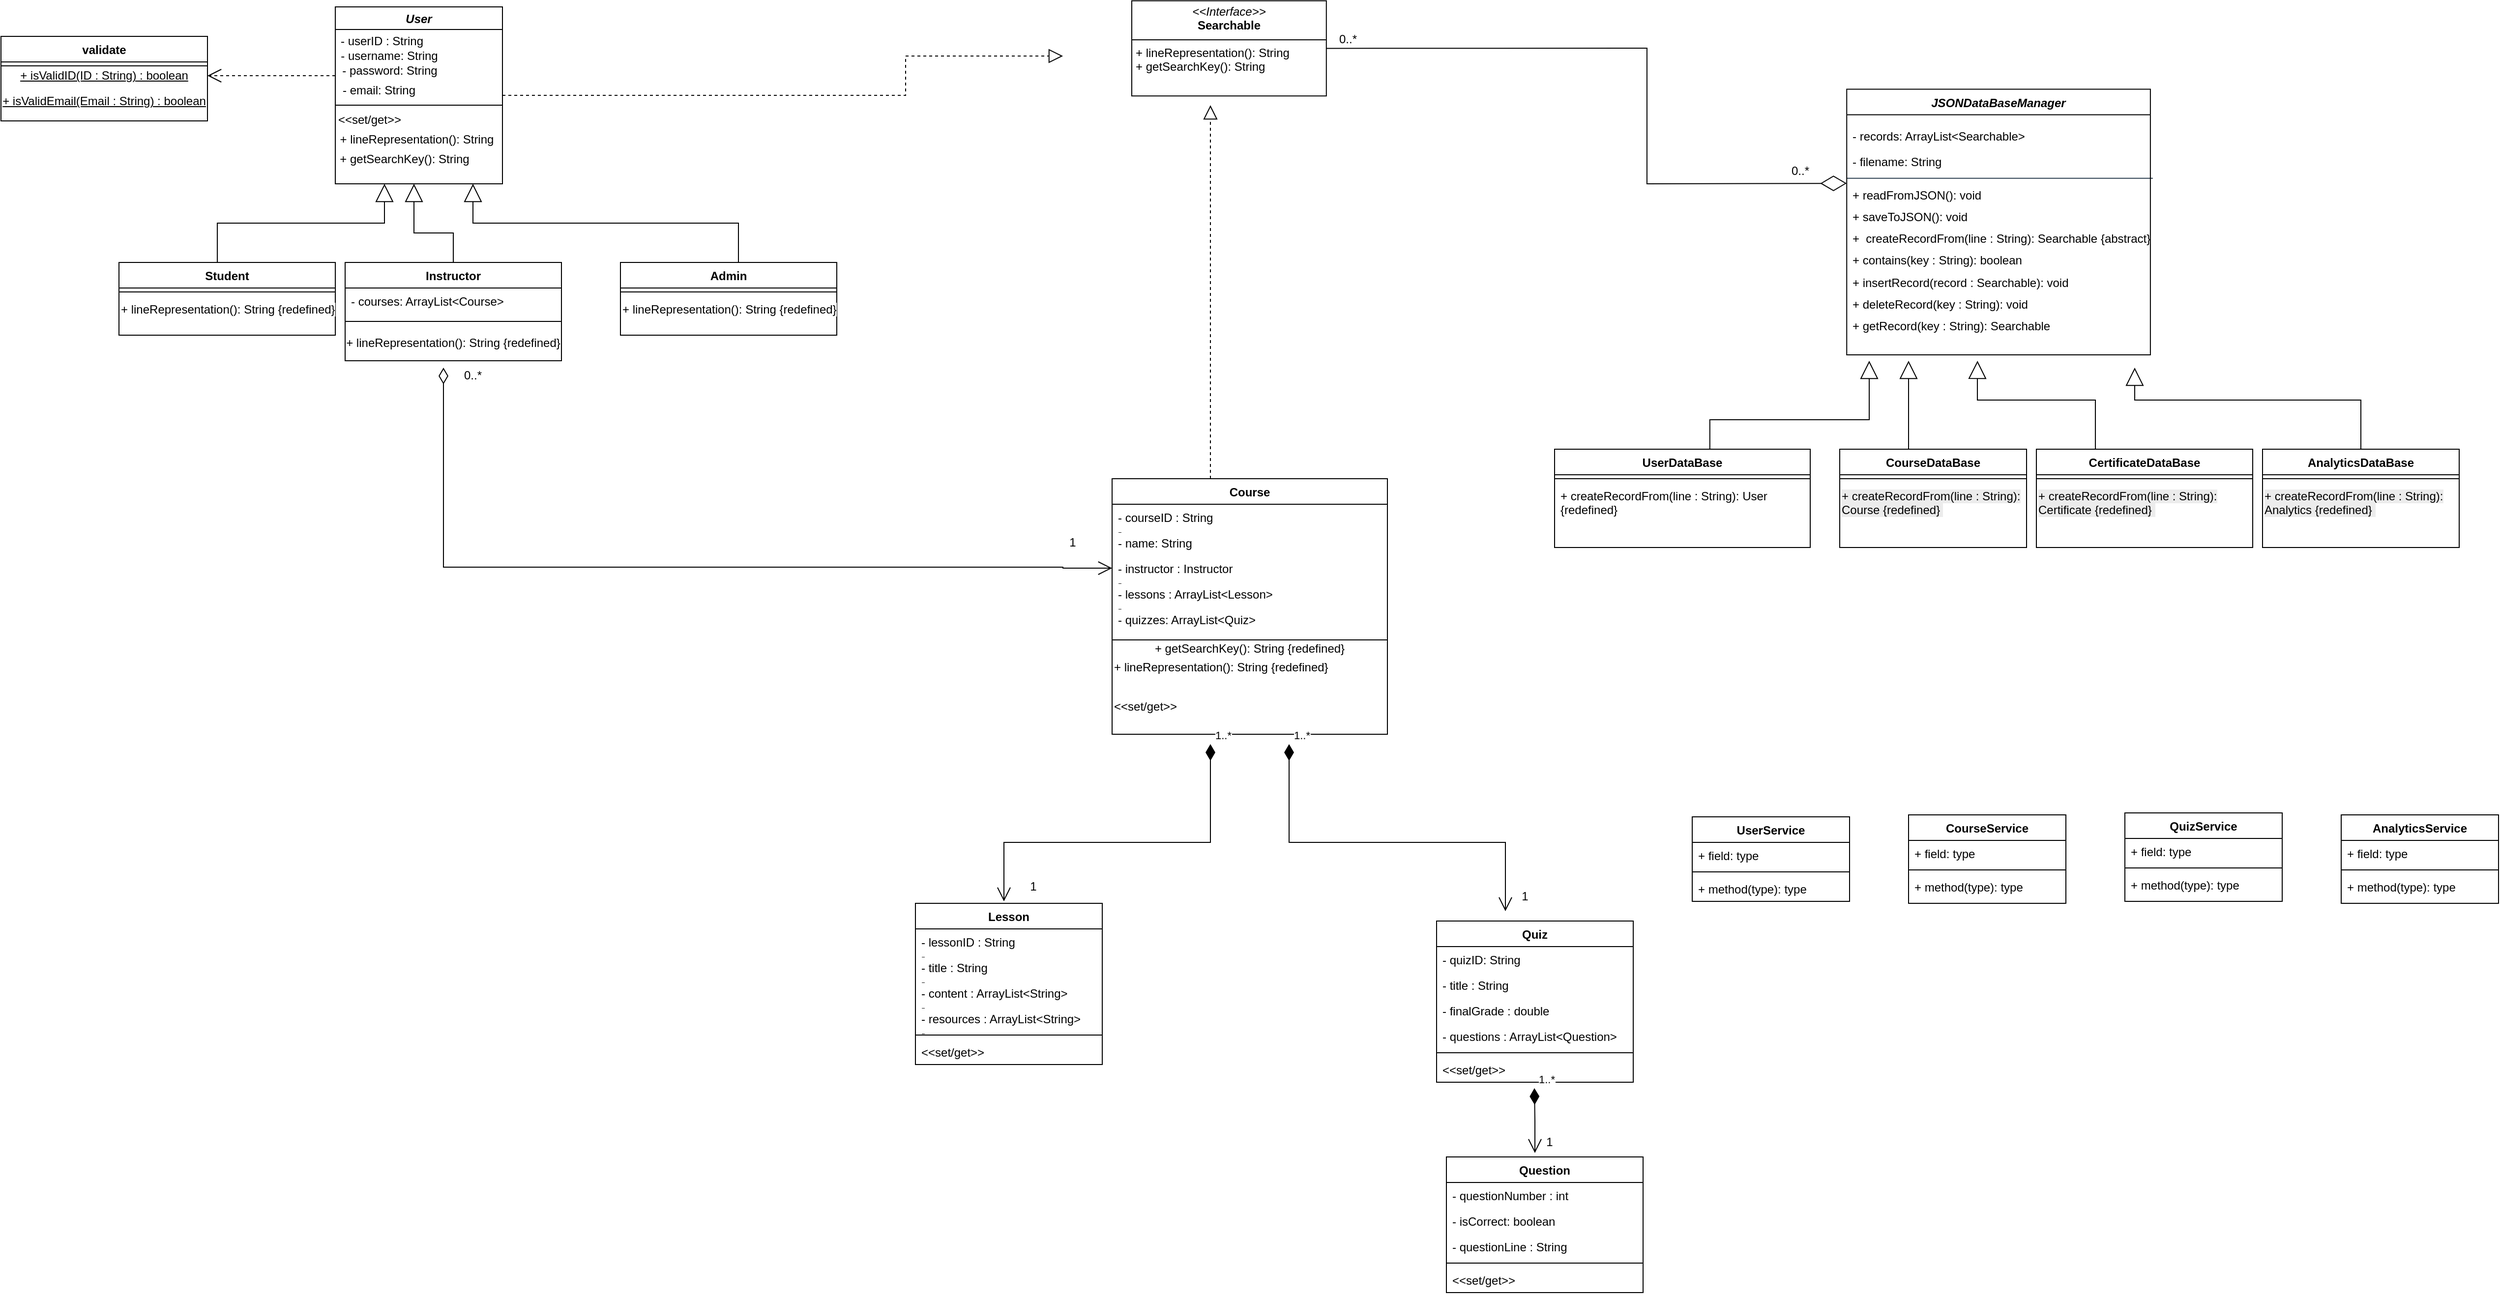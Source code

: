 <mxfile version="28.2.7">
  <diagram name="Page-1" id="sJpyfczky-1InD9ksMnP">
    <mxGraphModel grid="1" page="1" gridSize="10" guides="1" tooltips="1" connect="1" arrows="1" fold="1" pageScale="1" pageWidth="850" pageHeight="1100" math="0" shadow="0">
      <root>
        <mxCell id="0" />
        <mxCell id="1" parent="0" />
        <mxCell id="sOX6gcunzK3KgYSJV5rc-93" value="" style="group" vertex="1" connectable="0" parent="1">
          <mxGeometry x="50" y="30" width="850" height="360" as="geometry" />
        </mxCell>
        <mxCell id="sOX6gcunzK3KgYSJV5rc-2" value="User" style="swimlane;fontStyle=3" vertex="1" parent="sOX6gcunzK3KgYSJV5rc-93">
          <mxGeometry x="340" width="170" height="180" as="geometry" />
        </mxCell>
        <mxCell id="8w-4l4Jf6O1K28iG1FZd-113" value="" style="group" connectable="0" vertex="1" parent="sOX6gcunzK3KgYSJV5rc-2">
          <mxGeometry x="-20" y="30" width="190" height="130" as="geometry" />
        </mxCell>
        <mxCell id="sOX6gcunzK3KgYSJV5rc-91" value="" style="group" vertex="1" connectable="0" parent="8w-4l4Jf6O1K28iG1FZd-113">
          <mxGeometry x="5" width="185" height="110" as="geometry" />
        </mxCell>
        <mxCell id="sOX6gcunzK3KgYSJV5rc-3" value="" style="endArrow=none;html=1;rounded=0;" edge="1" parent="sOX6gcunzK3KgYSJV5rc-91">
          <mxGeometry width="50" height="50" relative="1" as="geometry">
            <mxPoint x="15" y="70" as="sourcePoint" />
            <mxPoint x="185" y="70" as="targetPoint" />
          </mxGeometry>
        </mxCell>
        <mxCell id="sOX6gcunzK3KgYSJV5rc-4" value="- userID : String" style="text;html=1;whiteSpace=wrap;strokeColor=none;fillColor=none;align=center;verticalAlign=middle;rounded=0;" vertex="1" parent="sOX6gcunzK3KgYSJV5rc-91">
          <mxGeometry width="125" height="10" as="geometry" />
        </mxCell>
        <mxCell id="sOX6gcunzK3KgYSJV5rc-5" value="- username: String" style="text;html=1;whiteSpace=wrap;strokeColor=none;fillColor=none;align=center;verticalAlign=middle;rounded=0;" vertex="1" parent="sOX6gcunzK3KgYSJV5rc-91">
          <mxGeometry x="15" y="10" width="110" height="20" as="geometry" />
        </mxCell>
        <mxCell id="sOX6gcunzK3KgYSJV5rc-7" value="- password: String" style="text;html=1;whiteSpace=wrap;strokeColor=none;fillColor=none;align=center;verticalAlign=middle;rounded=0;" vertex="1" parent="sOX6gcunzK3KgYSJV5rc-91">
          <mxGeometry x="18.75" y="30" width="102.5" height="10" as="geometry" />
        </mxCell>
        <mxCell id="sOX6gcunzK3KgYSJV5rc-8" value="- email: String" style="text;html=1;whiteSpace=wrap;strokeColor=none;fillColor=none;align=center;verticalAlign=middle;rounded=0;" vertex="1" parent="sOX6gcunzK3KgYSJV5rc-91">
          <mxGeometry x="8" y="50" width="102.5" height="10" as="geometry" />
        </mxCell>
        <mxCell id="sOX6gcunzK3KgYSJV5rc-9" value="+ lineRepresentation(): String" style="text;html=1;whiteSpace=wrap;strokeColor=none;fillColor=none;align=center;verticalAlign=middle;rounded=0;" vertex="1" parent="sOX6gcunzK3KgYSJV5rc-91">
          <mxGeometry x="15" y="100" width="166" height="10" as="geometry" />
        </mxCell>
        <mxCell id="sOX6gcunzK3KgYSJV5rc-12" value="&amp;lt;&amp;lt;set/get&amp;gt;&amp;gt;" style="text;html=1;whiteSpace=wrap;strokeColor=none;fillColor=none;align=center;verticalAlign=middle;rounded=0;" vertex="1" parent="sOX6gcunzK3KgYSJV5rc-91">
          <mxGeometry x="25" y="80" width="50" height="10" as="geometry" />
        </mxCell>
        <mxCell id="8w-4l4Jf6O1K28iG1FZd-26" value="+ getSearchKey(): String" style="text;html=1;whiteSpace=wrap;strokeColor=none;fillColor=none;align=center;verticalAlign=middle;rounded=0;" vertex="1" parent="8w-4l4Jf6O1K28iG1FZd-113">
          <mxGeometry y="120" width="180.5" height="10" as="geometry" />
        </mxCell>
        <mxCell id="sOX6gcunzK3KgYSJV5rc-54" value="Student" style="swimlane;fontStyle=1;align=center;verticalAlign=top;childLayout=stackLayout;horizontal=1;startSize=26;horizontalStack=0;resizeParent=1;resizeParentMax=0;resizeLast=0;collapsible=1;marginBottom=0;whiteSpace=wrap;html=1;" vertex="1" parent="sOX6gcunzK3KgYSJV5rc-93">
          <mxGeometry x="120" y="260" width="220" height="74" as="geometry" />
        </mxCell>
        <mxCell id="sOX6gcunzK3KgYSJV5rc-56" value="" style="line;strokeWidth=1;fillColor=none;align=left;verticalAlign=middle;spacingTop=-1;spacingLeft=3;spacingRight=3;rotatable=0;labelPosition=right;points=[];portConstraint=eastwest;strokeColor=inherit;" vertex="1" parent="sOX6gcunzK3KgYSJV5rc-54">
          <mxGeometry y="26" width="220" height="8" as="geometry" />
        </mxCell>
        <mxCell id="sOX6gcunzK3KgYSJV5rc-89" value="&lt;span style=&quot;color: rgb(0, 0, 0); font-family: Helvetica; font-size: 12px; font-style: normal; font-variant-ligatures: normal; font-variant-caps: normal; font-weight: 400; letter-spacing: normal; orphans: 2; text-align: center; text-indent: 0px; text-transform: none; widows: 2; word-spacing: 0px; -webkit-text-stroke-width: 0px; white-space: normal; text-decoration-thickness: initial; text-decoration-style: initial; text-decoration-color: initial; float: none; background-color: rgb(255, 255, 255); display: inline !important;&quot;&gt;+ lineRepresentation(): String {redefined}&lt;/span&gt;" style="text;whiteSpace=wrap;html=1;" vertex="1" parent="sOX6gcunzK3KgYSJV5rc-54">
          <mxGeometry y="34" width="220" height="40" as="geometry" />
        </mxCell>
        <mxCell id="sOX6gcunzK3KgYSJV5rc-58" value="Instructor" style="swimlane;fontStyle=1;align=center;verticalAlign=top;childLayout=stackLayout;horizontal=1;startSize=26;horizontalStack=0;resizeParent=1;resizeParentMax=0;resizeLast=0;collapsible=1;marginBottom=0;whiteSpace=wrap;html=1;" vertex="1" parent="sOX6gcunzK3KgYSJV5rc-93">
          <mxGeometry x="350" y="260" width="220" height="100" as="geometry" />
        </mxCell>
        <mxCell id="8w-4l4Jf6O1K28iG1FZd-106" value="- courses: ArrayList&amp;lt;Course&amp;gt;&lt;div&gt;&lt;br&gt;&lt;/div&gt;" style="text;strokeColor=none;fillColor=none;align=left;verticalAlign=top;spacingLeft=4;spacingRight=4;overflow=hidden;rotatable=0;points=[[0,0.5],[1,0.5]];portConstraint=eastwest;whiteSpace=wrap;html=1;" vertex="1" parent="sOX6gcunzK3KgYSJV5rc-58">
          <mxGeometry y="26" width="220" height="30" as="geometry" />
        </mxCell>
        <mxCell id="sOX6gcunzK3KgYSJV5rc-60" value="" style="line;strokeWidth=1;fillColor=none;align=left;verticalAlign=middle;spacingTop=-1;spacingLeft=3;spacingRight=3;rotatable=0;labelPosition=right;points=[];portConstraint=eastwest;strokeColor=inherit;" vertex="1" parent="sOX6gcunzK3KgYSJV5rc-58">
          <mxGeometry y="56" width="220" height="8" as="geometry" />
        </mxCell>
        <mxCell id="sOX6gcunzK3KgYSJV5rc-88" value="+ lineRepresentation(): String {redefined}" style="text;html=1;whiteSpace=wrap;strokeColor=none;fillColor=none;align=center;verticalAlign=middle;rounded=0;" vertex="1" parent="sOX6gcunzK3KgYSJV5rc-58">
          <mxGeometry y="64" width="220" height="36" as="geometry" />
        </mxCell>
        <mxCell id="sOX6gcunzK3KgYSJV5rc-62" value="Admin" style="swimlane;fontStyle=1;align=center;verticalAlign=top;childLayout=stackLayout;horizontal=1;startSize=26;horizontalStack=0;resizeParent=1;resizeParentMax=0;resizeLast=0;collapsible=1;marginBottom=0;whiteSpace=wrap;html=1;" vertex="1" parent="sOX6gcunzK3KgYSJV5rc-93">
          <mxGeometry x="630" y="260" width="220" height="74" as="geometry" />
        </mxCell>
        <mxCell id="sOX6gcunzK3KgYSJV5rc-64" value="" style="line;strokeWidth=1;fillColor=none;align=left;verticalAlign=middle;spacingTop=-1;spacingLeft=3;spacingRight=3;rotatable=0;labelPosition=right;points=[];portConstraint=eastwest;strokeColor=inherit;" vertex="1" parent="sOX6gcunzK3KgYSJV5rc-62">
          <mxGeometry y="26" width="220" height="8" as="geometry" />
        </mxCell>
        <mxCell id="sOX6gcunzK3KgYSJV5rc-90" value="&lt;span style=&quot;color: rgb(0, 0, 0); font-family: Helvetica; font-size: 12px; font-style: normal; font-variant-ligatures: normal; font-variant-caps: normal; font-weight: 400; letter-spacing: normal; orphans: 2; text-indent: 0px; text-transform: none; widows: 2; word-spacing: 0px; -webkit-text-stroke-width: 0px; white-space: normal; text-decoration-thickness: initial; text-decoration-style: initial; text-decoration-color: initial; float: none; background-color: rgb(255, 255, 255); display: inline !important;&quot;&gt;+ lineRepresentation(): String {redefined}&lt;/span&gt;" style="text;whiteSpace=wrap;html=1;align=left;" vertex="1" parent="sOX6gcunzK3KgYSJV5rc-62">
          <mxGeometry y="34" width="220" height="40" as="geometry" />
        </mxCell>
        <mxCell id="sOX6gcunzK3KgYSJV5rc-66" value="" style="endArrow=block;endSize=16;endFill=0;html=1;rounded=0;" edge="1" parent="sOX6gcunzK3KgYSJV5rc-93">
          <mxGeometry width="160" relative="1" as="geometry">
            <mxPoint x="220" y="260" as="sourcePoint" />
            <mxPoint x="390" y="180" as="targetPoint" />
            <Array as="points">
              <mxPoint x="220" y="220" />
              <mxPoint x="390" y="220" />
            </Array>
          </mxGeometry>
        </mxCell>
        <mxCell id="sOX6gcunzK3KgYSJV5rc-67" value="&lt;span style=&quot;color: rgba(0, 0, 0, 0); font-family: monospace; font-size: 0px; text-align: start; background-color: rgb(236, 236, 236);&quot;&gt;%3CmxGraphModel%3E%3Croot%3E%3CmxCell%20id%3D%220%22%2F%3E%3CmxCell%20id%3D%221%22%20parent%3D%220%22%2F%3E%3CmxCell%20id%3D%222%22%20value%3D%22%22%20style%3D%22endArrow%3Dblock%3BendSize%3D16%3BendFill%3D0%3Bhtml%3D1%3Brounded%3D0%3B%22%20edge%3D%221%22%20parent%3D%221%22%3E%3CmxGeometry%20width%3D%22160%22%20relative%3D%221%22%20as%3D%22geometry%22%3E%3CmxPoint%20x%3D%22220%22%20y%3D%22280%22%20as%3D%22sourcePoint%22%2F%3E%3CmxPoint%20x%3D%22370%22%20y%3D%22210%22%20as%3D%22targetPoint%22%2F%3E%3C%2FmxGeometry%3E%3C%2FmxCell%3E%3C%2Froot%3E%3C%2FmxGraphModel%3E&lt;/span&gt;" style="endArrow=block;endSize=16;endFill=0;html=1;rounded=0;exitX=0.5;exitY=0;exitDx=0;exitDy=0;" edge="1" parent="sOX6gcunzK3KgYSJV5rc-93" source="sOX6gcunzK3KgYSJV5rc-58">
          <mxGeometry width="160" relative="1" as="geometry">
            <mxPoint x="450" y="250" as="sourcePoint" />
            <mxPoint x="420" y="180" as="targetPoint" />
            <Array as="points">
              <mxPoint x="460" y="230" />
              <mxPoint x="420" y="230" />
              <mxPoint x="420" y="220" />
            </Array>
          </mxGeometry>
        </mxCell>
        <mxCell id="sOX6gcunzK3KgYSJV5rc-68" value="&lt;span style=&quot;color: rgba(0, 0, 0, 0); font-family: monospace; font-size: 0px; text-align: start; background-color: rgb(236, 236, 236);&quot;&gt;%3CmxGraphModel%3E%3Croot%3E%3CmxCell%20id%3D%220%22%2F%3E%3CmxCell%20id%3D%221%22%20parent%3D%220%22%2F%3E%3CmxCell%20id%3D%222%22%20value%3D%22Classname%22%20style%3D%22swimlane%3BfontStyle%3D1%3Balign%3Dcenter%3BverticalAlign%3Dtop%3BchildLayout%3DstackLayout%3Bhorizontal%3D1%3BstartSize%3D26%3BhorizontalStack%3D0%3BresizeParent%3D1%3BresizeParentMax%3D0%3BresizeLast%3D0%3Bcollapsible%3D1%3BmarginBottom%3D0%3BwhiteSpace%3Dwrap%3Bhtml%3D1%3B%22%20vertex%3D%221%22%20parent%3D%221%22%3E%3CmxGeometry%20x%3D%222120%22%20y%3D%22480%22%20width%3D%22160%22%20height%3D%2286%22%20as%3D%22geometry%22%2F%3E%3C%2FmxCell%3E%3CmxCell%20id%3D%223%22%20value%3D%22%2B%20field%3A%20type%22%20style%3D%22text%3BstrokeColor%3Dnone%3BfillColor%3Dnone%3Balign%3Dleft%3BverticalAlign%3Dtop%3BspacingLeft%3D4%3BspacingRight%3D4%3Boverflow%3Dhidden%3Brotatable%3D0%3Bpoints%3D%5B%5B0%2C0.5%5D%2C%5B1%2C0.5%5D%5D%3BportConstraint%3Deastwest%3BwhiteSpace%3Dwrap%3Bhtml%3D1%3B%22%20vertex%3D%221%22%20parent%3D%222%22%3E%3CmxGeometry%20y%3D%2226%22%20width%3D%22160%22%20height%3D%2226%22%20as%3D%22geometry%22%2F%3E%3C%2FmxCell%3E%3CmxCell%20id%3D%224%22%20value%3D%22%22%20style%3D%22line%3BstrokeWidth%3D1%3BfillColor%3Dnone%3Balign%3Dleft%3BverticalAlign%3Dmiddle%3BspacingTop%3D-1%3BspacingLeft%3D3%3BspacingRight%3D3%3Brotatable%3D0%3BlabelPosition%3Dright%3Bpoints%3D%5B%5D%3BportConstraint%3Deastwest%3BstrokeColor%3Dinherit%3B%22%20vertex%3D%221%22%20parent%3D%222%22%3E%3CmxGeometry%20y%3D%2252%22%20width%3D%22160%22%20height%3D%228%22%20as%3D%22geometry%22%2F%3E%3C%2FmxCell%3E%3CmxCell%20id%3D%225%22%20value%3D%22%2B%20method(type)%3A%20type%22%20style%3D%22text%3BstrokeColor%3Dnone%3BfillColor%3Dnone%3Balign%3Dleft%3BverticalAlign%3Dtop%3BspacingLeft%3D4%3BspacingRight%3D4%3Boverflow%3Dhidden%3Brotatable%3D0%3Bpoints%3D%5B%5B0%2C0.5%5D%2C%5B1%2C0.5%5D%5D%3BportConstraint%3Deastwest%3BwhiteSpace%3Dwrap%3Bhtml%3D1%3B%22%20vertex%3D%221%22%20parent%3D%222%22%3E%3CmxGeometry%20y%3D%2260%22%20width%3D%22160%22%20height%3D%2226%22%20as%3D%22geometry%22%2F%3E%3C%2FmxCell%3E%3C%2Froot%3E%3C%2FmxGraphModel%3E&lt;/span&gt;" style="endArrow=block;endSize=16;endFill=0;html=1;rounded=0;exitX=0.5;exitY=0;exitDx=0;exitDy=0;" edge="1" parent="sOX6gcunzK3KgYSJV5rc-93">
          <mxGeometry width="160" relative="1" as="geometry">
            <mxPoint x="750" y="260" as="sourcePoint" />
            <mxPoint x="480" y="180" as="targetPoint" />
            <Array as="points">
              <mxPoint x="750" y="220" />
              <mxPoint x="480" y="220" />
            </Array>
          </mxGeometry>
        </mxCell>
        <mxCell id="sOX6gcunzK3KgYSJV5rc-76" value="&lt;span style=&quot;color: rgba(0, 0, 0, 0); font-family: monospace; font-size: 0px; text-align: start; background-color: rgb(236, 236, 236);&quot;&gt;%3CmxGraphModel%3E%3Croot%3E%3CmxCell%20id%3D%220%22%2F%3E%3CmxCell%20id%3D%221%22%20parent%3D%220%22%2F%3E%3CmxCell%20id%3D%222%22%20value%3D%22%2B%20contains(key%20%3A%20String)%3A%20boolean%22%20style%3D%22text%3BstrokeColor%3Dnone%3BfillColor%3Dnone%3Balign%3Dleft%3BverticalAlign%3Dtop%3BspacingLeft%3D4%3BspacingRight%3D4%3Boverflow%3Dhidden%3Brotatable%3D0%3Bpoints%3D%5B%5B0%2C0.5%5D%2C%5B1%2C0.5%5D%5D%3BportConstraint%3Deastwest%3BwhiteSpace%3Dwrap%3Bhtml%3D1%3B%22%20vertex%3D%221%22%20parent%3D%221%22%3E%3CmxGeometry%20x%3D%221340%22%20y%3D%22420%22%20width%3D%22210%22%20height%3D%2222%22%20as%3D%22geometry%22%2F%3E%3C%2FmxCell%3E%3C%2Froot%3E%3C%2FmxGraphModel%3E&lt;/span&gt;" style="endArrow=open;endSize=12;dashed=1;html=1;rounded=0;entryX=1;entryY=0.231;entryDx=0;entryDy=0;entryPerimeter=0;" edge="1" parent="sOX6gcunzK3KgYSJV5rc-93" target="sOX6gcunzK3KgYSJV5rc-82">
          <mxGeometry width="160" relative="1" as="geometry">
            <mxPoint x="340" y="70" as="sourcePoint" />
            <mxPoint x="160" y="70" as="targetPoint" />
          </mxGeometry>
        </mxCell>
        <mxCell id="sOX6gcunzK3KgYSJV5rc-77" value="validate" style="swimlane;fontStyle=1;align=center;verticalAlign=top;childLayout=stackLayout;horizontal=1;startSize=26;horizontalStack=0;resizeParent=1;resizeParentMax=0;resizeLast=0;collapsible=1;marginBottom=0;whiteSpace=wrap;html=1;" vertex="1" parent="sOX6gcunzK3KgYSJV5rc-93">
          <mxGeometry y="30" width="210" height="86" as="geometry" />
        </mxCell>
        <mxCell id="sOX6gcunzK3KgYSJV5rc-79" value="" style="line;strokeWidth=1;fillColor=none;align=left;verticalAlign=middle;spacingTop=-1;spacingLeft=3;spacingRight=3;rotatable=0;labelPosition=right;points=[];portConstraint=eastwest;strokeColor=inherit;" vertex="1" parent="sOX6gcunzK3KgYSJV5rc-77">
          <mxGeometry y="26" width="210" height="8" as="geometry" />
        </mxCell>
        <mxCell id="sOX6gcunzK3KgYSJV5rc-82" value="&lt;u&gt;+ isValidID(ID : String) : boolean&lt;/u&gt;&lt;div&gt;&lt;br&gt;&lt;/div&gt;" style="text;html=1;whiteSpace=wrap;strokeColor=none;fillColor=none;align=center;verticalAlign=middle;rounded=0;" vertex="1" parent="sOX6gcunzK3KgYSJV5rc-77">
          <mxGeometry y="34" width="210" height="26" as="geometry" />
        </mxCell>
        <mxCell id="sOX6gcunzK3KgYSJV5rc-83" value="&lt;u&gt;+ isValidEmail(Email : String) : boolean&lt;/u&gt;&lt;div&gt;&lt;br&gt;&lt;/div&gt;" style="text;html=1;whiteSpace=wrap;strokeColor=none;fillColor=none;align=center;verticalAlign=middle;rounded=0;" vertex="1" parent="sOX6gcunzK3KgYSJV5rc-77">
          <mxGeometry y="60" width="210" height="26" as="geometry" />
        </mxCell>
        <mxCell id="8w-4l4Jf6O1K28iG1FZd-29" value="" style="endArrow=block;dashed=1;endFill=0;endSize=12;html=1;rounded=0;" edge="1" parent="sOX6gcunzK3KgYSJV5rc-93">
          <mxGeometry width="160" relative="1" as="geometry">
            <mxPoint x="510" y="90" as="sourcePoint" />
            <mxPoint x="1080" y="50" as="targetPoint" />
            <Array as="points">
              <mxPoint x="920" y="90" />
              <mxPoint x="920" y="50" />
            </Array>
          </mxGeometry>
        </mxCell>
        <mxCell id="8w-4l4Jf6O1K28iG1FZd-27" value="" style="group" connectable="0" vertex="1" parent="1">
          <mxGeometry x="1200" y="23.8" width="1080" height="372.4" as="geometry" />
        </mxCell>
        <mxCell id="8w-4l4Jf6O1K28iG1FZd-17" value="&lt;p style=&quot;margin:0px;margin-top:4px;text-align:center;&quot;&gt;&lt;i&gt;&amp;lt;&amp;lt;Interface&amp;gt;&amp;gt;&lt;/i&gt;&lt;br&gt;&lt;b&gt;Searchable&lt;/b&gt;&lt;/p&gt;&lt;hr size=&quot;1&quot; style=&quot;border-style:solid;&quot;&gt;&lt;p style=&quot;margin:0px;margin-left:4px;&quot;&gt;&lt;/p&gt;&lt;p style=&quot;margin:0px;margin-left:4px;&quot;&gt;+ lineRepresentation(): String&lt;br&gt;+ getSearchKey(): String&lt;/p&gt;" style="verticalAlign=top;align=left;overflow=fill;html=1;whiteSpace=wrap;container=0;" vertex="1" parent="8w-4l4Jf6O1K28iG1FZd-27">
          <mxGeometry width="197.898" height="96.817" as="geometry" />
        </mxCell>
        <mxCell id="8w-4l4Jf6O1K28iG1FZd-34" value="" style="group" connectable="0" vertex="1" parent="8w-4l4Jf6O1K28iG1FZd-27">
          <mxGeometry x="727.128" y="90" width="352.872" height="282.4" as="geometry" />
        </mxCell>
        <mxCell id="8w-4l4Jf6O1K28iG1FZd-28" value="" style="group" connectable="0" vertex="1" parent="8w-4l4Jf6O1K28iG1FZd-34">
          <mxGeometry x="0.001" y="8.429" width="352.871" height="273.971" as="geometry" />
        </mxCell>
        <mxCell id="sOX6gcunzK3KgYSJV5rc-85" value="- records: ArrayList&amp;lt;Searchable&amp;gt;" style="text;strokeColor=none;fillColor=none;align=left;verticalAlign=top;spacingLeft=4;spacingRight=4;overflow=hidden;rotatable=0;points=[[0,0.5],[1,0.5]];portConstraint=eastwest;whiteSpace=wrap;html=1;" vertex="1" parent="8w-4l4Jf6O1K28iG1FZd-28">
          <mxGeometry y="26.0" width="294.811" height="26.055" as="geometry" />
        </mxCell>
        <mxCell id="sOX6gcunzK3KgYSJV5rc-94" value="- filename: String" style="text;strokeColor=none;fillColor=none;align=left;verticalAlign=top;spacingLeft=4;spacingRight=4;overflow=hidden;rotatable=0;points=[[0,0.5],[1,0.5]];portConstraint=eastwest;whiteSpace=wrap;html=1;" vertex="1" parent="8w-4l4Jf6O1K28iG1FZd-28">
          <mxGeometry y="52.054" width="294.811" height="26.055" as="geometry" />
        </mxCell>
        <mxCell id="sOX6gcunzK3KgYSJV5rc-86" value="" style="line;strokeWidth=1;fillColor=none;align=left;verticalAlign=middle;spacingTop=-1;spacingLeft=3;spacingRight=3;rotatable=0;labelPosition=right;points=[];portConstraint=eastwest;strokeColor=inherit;" vertex="1" parent="8w-4l4Jf6O1K28iG1FZd-28">
          <mxGeometry y="78.109" width="294.811" height="8.017" as="geometry" />
        </mxCell>
        <mxCell id="sOX6gcunzK3KgYSJV5rc-87" value="+ readFromJSON(): void" style="text;strokeColor=none;fillColor=none;align=left;verticalAlign=top;spacingLeft=4;spacingRight=4;overflow=hidden;rotatable=0;points=[[0,0.5],[1,0.5]];portConstraint=eastwest;whiteSpace=wrap;html=1;" vertex="1" parent="8w-4l4Jf6O1K28iG1FZd-28">
          <mxGeometry y="86.126" width="294.811" height="22.046" as="geometry" />
        </mxCell>
        <mxCell id="8w-4l4Jf6O1K28iG1FZd-2" value="+ saveToJSON(): void" style="text;strokeColor=none;fillColor=none;align=left;verticalAlign=top;spacingLeft=4;spacingRight=4;overflow=hidden;rotatable=0;points=[[0,0.5],[1,0.5]];portConstraint=eastwest;whiteSpace=wrap;html=1;" vertex="1" parent="8w-4l4Jf6O1K28iG1FZd-28">
          <mxGeometry y="108.172" width="294.811" height="22.046" as="geometry" />
        </mxCell>
        <mxCell id="8w-4l4Jf6O1K28iG1FZd-1" value="+&amp;nbsp; createRecordFrom(line : String): Searchable {abstract}" style="text;strokeColor=none;fillColor=none;align=left;verticalAlign=top;spacingLeft=4;spacingRight=4;overflow=hidden;rotatable=0;points=[[0,0.5],[1,0.5]];portConstraint=eastwest;whiteSpace=wrap;html=1;" vertex="1" parent="8w-4l4Jf6O1K28iG1FZd-28">
          <mxGeometry y="130.22" width="352.871" height="22.04" as="geometry" />
        </mxCell>
        <mxCell id="8w-4l4Jf6O1K28iG1FZd-3" value="+ contains(key : String): boolean" style="text;strokeColor=none;fillColor=none;align=left;verticalAlign=top;spacingLeft=4;spacingRight=4;overflow=hidden;rotatable=0;points=[[0,0.5],[1,0.5]];portConstraint=eastwest;whiteSpace=wrap;html=1;" vertex="1" parent="8w-4l4Jf6O1K28iG1FZd-28">
          <mxGeometry y="152.262" width="294.811" height="22.046" as="geometry" />
        </mxCell>
        <mxCell id="8w-4l4Jf6O1K28iG1FZd-4" value="+ insertReco&lt;span style=&quot;color: rgba(0, 0, 0, 0); font-family: monospace; font-size: 0px; text-wrap-mode: nowrap;&quot;&gt;%3CmxGraphModel%3E%3Croot%3E%3CmxCell%20id%3D%220%22%2F%3E%3CmxCell%20id%3D%221%22%20parent%3D%220%22%2F%3E%3CmxCell%20id%3D%222%22%20value%3D%22%2B%20saveToJSON(type)%3A%20void%22%20style%3D%22text%3BstrokeColor%3Dnone%3BfillColor%3Dnone%3Balign%3Dleft%3BverticalAlign%3Dtop%3BspacingLeft%3D4%3BspacingRight%3D4%3Boverflow%3Dhidden%3Brotatable%3D0%3Bpoints%3D%5B%5B0%2C0.5%5D%2C%5B1%2C0.5%5D%5D%3BportConstraint%3Deastwest%3BwhiteSpace%3Dwrap%3Bhtml%3D1%3B%22%20vertex%3D%221%22%20parent%3D%221%22%3E%3CmxGeometry%20x%3D%221340%22%20y%3D%22420%22%20width%3D%22210%22%20height%3D%2222%22%20as%3D%22geometry%22%2F%3E%3C%2FmxCell%3E%3C%2Froot%3E%3C%2FmxGraphModel%3E&lt;/span&gt;rd(record : Searchable): void" style="text;strokeColor=none;fillColor=none;align=left;verticalAlign=top;spacingLeft=4;spacingRight=4;overflow=hidden;rotatable=0;points=[[0,0.5],[1,0.5]];portConstraint=eastwest;whiteSpace=wrap;html=1;" vertex="1" parent="8w-4l4Jf6O1K28iG1FZd-28">
          <mxGeometry y="174.309" width="294.811" height="22.046" as="geometry" />
        </mxCell>
        <mxCell id="8w-4l4Jf6O1K28iG1FZd-5" value="+ deleteReco&lt;span style=&quot;color: rgba(0, 0, 0, 0); font-family: monospace; font-size: 0px; text-wrap-mode: nowrap;&quot;&gt;%3CmxGraphModel%3E%3Croot%3E%3CmxCell%20id%3D%220%22%2F%3E%3CmxCell%20id%3D%221%22%20parent%3D%220%22%2F%3E%3CmxCell%20id%3D%222%22%20value%3D%22%2B%20saveToJSON(type)%3A%20void%22%20style%3D%22text%3BstrokeColor%3Dnone%3BfillColor%3Dnone%3Balign%3Dleft%3BverticalAlign%3Dtop%3BspacingLeft%3D4%3BspacingRight%3D4%3Boverflow%3Dhidden%3Brotatable%3D0%3Bpoints%3D%5B%5B0%2C0.5%5D%2C%5B1%2C0.5%5D%5D%3BportConstraint%3Deastwest%3BwhiteSpace%3Dwrap%3Bhtml%3D1%3B%22%20vertex%3D%221%22%20parent%3D%221%22%3E%3CmxGeometry%20x%3D%221340%22%20y%3D%22420%22%20width%3D%22210%22%20height%3D%2222%22%20as%3D%22geometry%22%2F%3E%3C%2FmxCell%3E%3C%2Froot%3E%3C%2FmxGraphModel%3E&lt;/span&gt;rd(key : String): void" style="text;strokeColor=none;fillColor=none;align=left;verticalAlign=top;spacingLeft=4;spacingRight=4;overflow=hidden;rotatable=0;points=[[0,0.5],[1,0.5]];portConstraint=eastwest;whiteSpace=wrap;html=1;" vertex="1" parent="8w-4l4Jf6O1K28iG1FZd-28">
          <mxGeometry y="196.355" width="294.811" height="22.046" as="geometry" />
        </mxCell>
        <mxCell id="8w-4l4Jf6O1K28iG1FZd-6" value="+ getRecord(key : String): Searchable" style="text;strokeColor=none;fillColor=none;align=left;verticalAlign=top;spacingLeft=4;spacingRight=4;overflow=hidden;rotatable=0;points=[[0,0.5],[1,0.5]];portConstraint=eastwest;whiteSpace=wrap;html=1;" vertex="1" parent="8w-4l4Jf6O1K28iG1FZd-28">
          <mxGeometry y="218.401" width="294.811" height="55.569" as="geometry" />
        </mxCell>
        <mxCell id="8w-4l4Jf6O1K28iG1FZd-32" value="" style="line;strokeWidth=1;fillColor=none;align=left;verticalAlign=middle;spacingTop=-1;spacingLeft=3;spacingRight=3;rotatable=0;labelPosition=right;points=[];portConstraint=eastwest;strokeColor=inherit;" vertex="1" parent="8w-4l4Jf6O1K28iG1FZd-28">
          <mxGeometry x="7.036" y="86.128" width="271.439" height="8.0" as="geometry" />
        </mxCell>
        <mxCell id="8w-4l4Jf6O1K28iG1FZd-33" value="" style="line;strokeWidth=1;fillColor=#647687;align=left;verticalAlign=middle;spacingTop=-1;spacingLeft=3;spacingRight=3;rotatable=0;labelPosition=right;points=[];portConstraint=eastwest;strokeColor=#314354;fontColor=#ffffff;" vertex="1" parent="8w-4l4Jf6O1K28iG1FZd-28">
          <mxGeometry y="78.111" width="311.32" height="8.0" as="geometry" />
        </mxCell>
        <mxCell id="sOX6gcunzK3KgYSJV5rc-84" value="&lt;i&gt;JSONDataBaseManager&lt;/i&gt;" style="swimlane;fontStyle=1;align=center;verticalAlign=top;childLayout=stackLayout;horizontal=1;startSize=26;horizontalStack=0;resizeParent=1;resizeParentMax=0;resizeLast=0;collapsible=1;marginBottom=0;whiteSpace=wrap;html=1;container=0;" vertex="1" parent="8w-4l4Jf6O1K28iG1FZd-34">
          <mxGeometry width="308.818" height="270.172" as="geometry" />
        </mxCell>
        <mxCell id="8w-4l4Jf6O1K28iG1FZd-35" value="" style="endArrow=diamondThin;endFill=0;endSize=24;html=1;rounded=0;exitX=1;exitY=0.5;exitDx=0;exitDy=0;" edge="1" parent="8w-4l4Jf6O1K28iG1FZd-27" source="8w-4l4Jf6O1K28iG1FZd-17">
          <mxGeometry width="160" relative="1" as="geometry">
            <mxPoint x="556.039" y="185.7" as="sourcePoint" />
            <mxPoint x="727.128" y="185.7" as="targetPoint" />
            <Array as="points">
              <mxPoint x="523.96" y="48.2" />
              <mxPoint x="523.96" y="186.2" />
            </Array>
          </mxGeometry>
        </mxCell>
        <mxCell id="8w-4l4Jf6O1K28iG1FZd-87" value="0..*" style="text;html=1;whiteSpace=wrap;strokeColor=none;fillColor=none;align=center;verticalAlign=middle;rounded=0;" vertex="1" parent="8w-4l4Jf6O1K28iG1FZd-27">
          <mxGeometry x="650" y="160" width="60" height="26.2" as="geometry" />
        </mxCell>
        <mxCell id="8w-4l4Jf6O1K28iG1FZd-97" value="0..*" style="text;html=1;whiteSpace=wrap;strokeColor=none;fillColor=none;align=center;verticalAlign=middle;rounded=0;" vertex="1" parent="8w-4l4Jf6O1K28iG1FZd-27">
          <mxGeometry x="190" y="26.2" width="60" height="26.2" as="geometry" />
        </mxCell>
        <mxCell id="8w-4l4Jf6O1K28iG1FZd-37" value="Course" style="swimlane;fontStyle=1;align=center;verticalAlign=top;childLayout=stackLayout;horizontal=1;startSize=26;horizontalStack=0;resizeParent=1;resizeParentMax=0;resizeLast=0;collapsible=1;marginBottom=0;whiteSpace=wrap;html=1;" vertex="1" parent="1">
          <mxGeometry x="1180" y="510" width="280" height="260" as="geometry" />
        </mxCell>
        <mxCell id="8w-4l4Jf6O1K28iG1FZd-38" value="- courseID : String&lt;div&gt;-&lt;/div&gt;" style="text;strokeColor=none;fillColor=none;align=left;verticalAlign=top;spacingLeft=4;spacingRight=4;overflow=hidden;rotatable=0;points=[[0,0.5],[1,0.5]];portConstraint=eastwest;whiteSpace=wrap;html=1;" vertex="1" parent="8w-4l4Jf6O1K28iG1FZd-37">
          <mxGeometry y="26" width="280" height="26" as="geometry" />
        </mxCell>
        <mxCell id="8w-4l4Jf6O1K28iG1FZd-90" value="- name: String&lt;div&gt;&lt;br&gt;&lt;/div&gt;" style="text;strokeColor=none;fillColor=none;align=left;verticalAlign=top;spacingLeft=4;spacingRight=4;overflow=hidden;rotatable=0;points=[[0,0.5],[1,0.5]];portConstraint=eastwest;whiteSpace=wrap;html=1;" vertex="1" parent="8w-4l4Jf6O1K28iG1FZd-37">
          <mxGeometry y="52" width="280" height="26" as="geometry" />
        </mxCell>
        <mxCell id="8w-4l4Jf6O1K28iG1FZd-91" value="- instructor : Instructor&lt;div&gt;-&lt;/div&gt;" style="text;strokeColor=none;fillColor=none;align=left;verticalAlign=top;spacingLeft=4;spacingRight=4;overflow=hidden;rotatable=0;points=[[0,0.5],[1,0.5]];portConstraint=eastwest;whiteSpace=wrap;html=1;" vertex="1" parent="8w-4l4Jf6O1K28iG1FZd-37">
          <mxGeometry y="78" width="280" height="26" as="geometry" />
        </mxCell>
        <mxCell id="8w-4l4Jf6O1K28iG1FZd-104" value="- lessons : ArrayList&amp;lt;Lesson&amp;gt;&lt;div&gt;&lt;div&gt;-&lt;/div&gt;&lt;/div&gt;" style="text;strokeColor=none;fillColor=none;align=left;verticalAlign=top;spacingLeft=4;spacingRight=4;overflow=hidden;rotatable=0;points=[[0,0.5],[1,0.5]];portConstraint=eastwest;whiteSpace=wrap;html=1;" vertex="1" parent="8w-4l4Jf6O1K28iG1FZd-37">
          <mxGeometry y="104" width="280" height="26" as="geometry" />
        </mxCell>
        <mxCell id="8w-4l4Jf6O1K28iG1FZd-105" value="- quizzes: ArrayList&amp;lt;Quiz&amp;gt;&lt;div&gt;&lt;br&gt;&lt;/div&gt;" style="text;strokeColor=none;fillColor=none;align=left;verticalAlign=top;spacingLeft=4;spacingRight=4;overflow=hidden;rotatable=0;points=[[0,0.5],[1,0.5]];portConstraint=eastwest;whiteSpace=wrap;html=1;" vertex="1" parent="8w-4l4Jf6O1K28iG1FZd-37">
          <mxGeometry y="130" width="280" height="30" as="geometry" />
        </mxCell>
        <mxCell id="8w-4l4Jf6O1K28iG1FZd-39" value="" style="line;strokeWidth=1;fillColor=none;align=left;verticalAlign=middle;spacingTop=-1;spacingLeft=3;spacingRight=3;rotatable=0;labelPosition=right;points=[];portConstraint=eastwest;strokeColor=inherit;" vertex="1" parent="8w-4l4Jf6O1K28iG1FZd-37">
          <mxGeometry y="160" width="280" height="8" as="geometry" />
        </mxCell>
        <mxCell id="8w-4l4Jf6O1K28iG1FZd-96" value="+ getSearchKey(): String {redefined}" style="text;html=1;whiteSpace=wrap;strokeColor=none;fillColor=none;align=center;verticalAlign=middle;rounded=0;" vertex="1" parent="8w-4l4Jf6O1K28iG1FZd-37">
          <mxGeometry y="168" width="280" height="10" as="geometry" />
        </mxCell>
        <mxCell id="8w-4l4Jf6O1K28iG1FZd-95" value="&lt;span style=&quot;color: rgb(0, 0, 0); font-family: Helvetica; font-size: 12px; font-style: normal; font-variant-ligatures: normal; font-variant-caps: normal; font-weight: 400; letter-spacing: normal; orphans: 2; text-indent: 0px; text-transform: none; widows: 2; word-spacing: 0px; -webkit-text-stroke-width: 0px; white-space: normal; text-decoration-thickness: initial; text-decoration-style: initial; text-decoration-color: initial; float: none; background-color: rgb(255, 255, 255); display: inline !important;&quot;&gt;+ lineRepresentation(): String {redefined}&lt;/span&gt;" style="text;whiteSpace=wrap;html=1;align=left;" vertex="1" parent="8w-4l4Jf6O1K28iG1FZd-37">
          <mxGeometry y="178" width="280" height="40" as="geometry" />
        </mxCell>
        <mxCell id="8w-4l4Jf6O1K28iG1FZd-115" value="&lt;span style=&quot;background-color: rgb(255, 255, 255);&quot;&gt;&amp;lt;&amp;lt;set/get&amp;gt;&amp;gt;&lt;/span&gt;" style="text;whiteSpace=wrap;html=1;align=left;" vertex="1" parent="8w-4l4Jf6O1K28iG1FZd-37">
          <mxGeometry y="218" width="280" height="42" as="geometry" />
        </mxCell>
        <mxCell id="8w-4l4Jf6O1K28iG1FZd-41" value="UserDataBase" style="swimlane;fontStyle=1;align=center;verticalAlign=top;childLayout=stackLayout;horizontal=1;startSize=26;horizontalStack=0;resizeParent=1;resizeParentMax=0;resizeLast=0;collapsible=1;marginBottom=0;whiteSpace=wrap;html=1;" vertex="1" parent="1">
          <mxGeometry x="1630" y="480" width="260" height="100" as="geometry" />
        </mxCell>
        <mxCell id="8w-4l4Jf6O1K28iG1FZd-43" value="" style="line;strokeWidth=1;fillColor=none;align=left;verticalAlign=middle;spacingTop=-1;spacingLeft=3;spacingRight=3;rotatable=0;labelPosition=right;points=[];portConstraint=eastwest;strokeColor=inherit;" vertex="1" parent="8w-4l4Jf6O1K28iG1FZd-41">
          <mxGeometry y="26" width="260" height="8" as="geometry" />
        </mxCell>
        <mxCell id="8w-4l4Jf6O1K28iG1FZd-44" value="+ createRecordFrom(line : String): User {redefined}&amp;nbsp;" style="text;strokeColor=none;fillColor=none;align=left;verticalAlign=top;spacingLeft=4;spacingRight=4;overflow=hidden;rotatable=0;points=[[0,0.5],[1,0.5]];portConstraint=eastwest;whiteSpace=wrap;html=1;" vertex="1" parent="8w-4l4Jf6O1K28iG1FZd-41">
          <mxGeometry y="34" width="260" height="66" as="geometry" />
        </mxCell>
        <mxCell id="8w-4l4Jf6O1K28iG1FZd-45" value="CourseDataBase" style="swimlane;fontStyle=1;align=center;verticalAlign=top;childLayout=stackLayout;horizontal=1;startSize=26;horizontalStack=0;resizeParent=1;resizeParentMax=0;resizeLast=0;collapsible=1;marginBottom=0;whiteSpace=wrap;html=1;" vertex="1" parent="1">
          <mxGeometry x="1920" y="480" width="190" height="100" as="geometry" />
        </mxCell>
        <mxCell id="8w-4l4Jf6O1K28iG1FZd-47" value="" style="line;strokeWidth=1;fillColor=none;align=left;verticalAlign=middle;spacingTop=-1;spacingLeft=3;spacingRight=3;rotatable=0;labelPosition=right;points=[];portConstraint=eastwest;strokeColor=inherit;" vertex="1" parent="8w-4l4Jf6O1K28iG1FZd-45">
          <mxGeometry y="26" width="190" height="8" as="geometry" />
        </mxCell>
        <mxCell id="8w-4l4Jf6O1K28iG1FZd-67" value="&lt;span style=&quot;color: rgb(0, 0, 0); font-family: Helvetica; font-size: 12px; font-style: normal; font-variant-ligatures: normal; font-variant-caps: normal; font-weight: 400; letter-spacing: normal; orphans: 2; text-align: left; text-indent: 0px; text-transform: none; widows: 2; word-spacing: 0px; -webkit-text-stroke-width: 0px; white-space: normal; background-color: rgb(236, 236, 236); text-decoration-thickness: initial; text-decoration-style: initial; text-decoration-color: initial; float: none; display: inline !important;&quot;&gt;+ createRecordFrom(line : String): Course {redefined}&amp;nbsp;&lt;/span&gt;" style="text;whiteSpace=wrap;html=1;" vertex="1" parent="8w-4l4Jf6O1K28iG1FZd-45">
          <mxGeometry y="34" width="190" height="66" as="geometry" />
        </mxCell>
        <mxCell id="8w-4l4Jf6O1K28iG1FZd-49" value="CertificateDataBase" style="swimlane;fontStyle=1;align=center;verticalAlign=top;childLayout=stackLayout;horizontal=1;startSize=26;horizontalStack=0;resizeParent=1;resizeParentMax=0;resizeLast=0;collapsible=1;marginBottom=0;whiteSpace=wrap;html=1;" vertex="1" parent="1">
          <mxGeometry x="2120" y="480" width="220" height="100" as="geometry" />
        </mxCell>
        <mxCell id="8w-4l4Jf6O1K28iG1FZd-51" value="" style="line;strokeWidth=1;fillColor=none;align=left;verticalAlign=middle;spacingTop=-1;spacingLeft=3;spacingRight=3;rotatable=0;labelPosition=right;points=[];portConstraint=eastwest;strokeColor=inherit;" vertex="1" parent="8w-4l4Jf6O1K28iG1FZd-49">
          <mxGeometry y="26" width="220" height="8" as="geometry" />
        </mxCell>
        <mxCell id="8w-4l4Jf6O1K28iG1FZd-68" value="&lt;span style=&quot;color: rgb(0, 0, 0); font-family: Helvetica; font-size: 12px; font-style: normal; font-variant-ligatures: normal; font-variant-caps: normal; font-weight: 400; letter-spacing: normal; orphans: 2; text-align: left; text-indent: 0px; text-transform: none; widows: 2; word-spacing: 0px; -webkit-text-stroke-width: 0px; white-space: normal; background-color: rgb(236, 236, 236); text-decoration-thickness: initial; text-decoration-style: initial; text-decoration-color: initial; float: none; display: inline !important;&quot;&gt;+ createRecordFrom(line : String): Certificate {redefined}&amp;nbsp;&lt;/span&gt;" style="text;whiteSpace=wrap;html=1;" vertex="1" parent="8w-4l4Jf6O1K28iG1FZd-49">
          <mxGeometry y="34" width="220" height="66" as="geometry" />
        </mxCell>
        <mxCell id="8w-4l4Jf6O1K28iG1FZd-53" value="AnalyticsDataBase" style="swimlane;fontStyle=1;align=center;verticalAlign=top;childLayout=stackLayout;horizontal=1;startSize=26;horizontalStack=0;resizeParent=1;resizeParentMax=0;resizeLast=0;collapsible=1;marginBottom=0;whiteSpace=wrap;html=1;" vertex="1" parent="1">
          <mxGeometry x="2350" y="480" width="200" height="100" as="geometry" />
        </mxCell>
        <mxCell id="8w-4l4Jf6O1K28iG1FZd-55" value="" style="line;strokeWidth=1;fillColor=none;align=left;verticalAlign=middle;spacingTop=-1;spacingLeft=3;spacingRight=3;rotatable=0;labelPosition=right;points=[];portConstraint=eastwest;strokeColor=inherit;" vertex="1" parent="8w-4l4Jf6O1K28iG1FZd-53">
          <mxGeometry y="26" width="200" height="8" as="geometry" />
        </mxCell>
        <mxCell id="8w-4l4Jf6O1K28iG1FZd-69" value="&lt;span style=&quot;color: rgb(0, 0, 0); font-family: Helvetica; font-size: 12px; font-style: normal; font-variant-ligatures: normal; font-variant-caps: normal; font-weight: 400; letter-spacing: normal; orphans: 2; text-align: left; text-indent: 0px; text-transform: none; widows: 2; word-spacing: 0px; -webkit-text-stroke-width: 0px; white-space: normal; background-color: rgb(236, 236, 236); text-decoration-thickness: initial; text-decoration-style: initial; text-decoration-color: initial; float: none; display: inline !important;&quot;&gt;+ createRecordFrom(line : String): Analytics {redefined}&amp;nbsp;&lt;/span&gt;" style="text;whiteSpace=wrap;html=1;" vertex="1" parent="8w-4l4Jf6O1K28iG1FZd-53">
          <mxGeometry y="34" width="200" height="66" as="geometry" />
        </mxCell>
        <mxCell id="8w-4l4Jf6O1K28iG1FZd-61" value="" style="endArrow=block;endSize=16;endFill=0;html=1;rounded=0;" edge="1" parent="1">
          <mxGeometry x="0.002" width="160" relative="1" as="geometry">
            <mxPoint x="1787.9" y="480" as="sourcePoint" />
            <mxPoint x="1950" y="390" as="targetPoint" />
            <Array as="points">
              <mxPoint x="1787.9" y="450" />
              <mxPoint x="1950" y="450" />
            </Array>
            <mxPoint as="offset" />
          </mxGeometry>
        </mxCell>
        <mxCell id="8w-4l4Jf6O1K28iG1FZd-63" value="" style="endArrow=block;endSize=16;endFill=0;html=1;rounded=0;" edge="1" parent="1">
          <mxGeometry x="0.002" width="160" relative="1" as="geometry">
            <mxPoint x="1990" y="480" as="sourcePoint" />
            <mxPoint x="1990" y="390" as="targetPoint" />
            <Array as="points">
              <mxPoint x="1990" y="450" />
              <mxPoint x="1990" y="410" />
            </Array>
            <mxPoint as="offset" />
          </mxGeometry>
        </mxCell>
        <mxCell id="8w-4l4Jf6O1K28iG1FZd-64" value="" style="endArrow=block;endSize=16;endFill=0;html=1;rounded=0;entryX=0.451;entryY=0.888;entryDx=0;entryDy=0;entryPerimeter=0;" edge="1" parent="1" target="8w-4l4Jf6O1K28iG1FZd-6">
          <mxGeometry x="0.002" width="160" relative="1" as="geometry">
            <mxPoint x="2180" y="480" as="sourcePoint" />
            <mxPoint x="2060" y="400" as="targetPoint" />
            <Array as="points">
              <mxPoint x="2180" y="430" />
              <mxPoint x="2100" y="430" />
              <mxPoint x="2060" y="430" />
              <mxPoint x="2060" y="410" />
            </Array>
            <mxPoint as="offset" />
          </mxGeometry>
        </mxCell>
        <mxCell id="8w-4l4Jf6O1K28iG1FZd-65" value="" style="endArrow=block;endSize=16;endFill=0;html=1;rounded=0;exitX=0.5;exitY=0;exitDx=0;exitDy=0;" edge="1" parent="1" source="8w-4l4Jf6O1K28iG1FZd-53">
          <mxGeometry x="0.002" width="160" relative="1" as="geometry">
            <mxPoint x="2410" y="470" as="sourcePoint" />
            <mxPoint x="2220" y="397" as="targetPoint" />
            <Array as="points">
              <mxPoint x="2450" y="430" />
              <mxPoint x="2220" y="430" />
            </Array>
            <mxPoint as="offset" />
          </mxGeometry>
        </mxCell>
        <mxCell id="8w-4l4Jf6O1K28iG1FZd-71" value="UserService" style="swimlane;fontStyle=1;align=center;verticalAlign=top;childLayout=stackLayout;horizontal=1;startSize=26;horizontalStack=0;resizeParent=1;resizeParentMax=0;resizeLast=0;collapsible=1;marginBottom=0;whiteSpace=wrap;html=1;" vertex="1" parent="1">
          <mxGeometry x="1770" y="854" width="160" height="86" as="geometry" />
        </mxCell>
        <mxCell id="8w-4l4Jf6O1K28iG1FZd-72" value="+ field: type" style="text;strokeColor=none;fillColor=none;align=left;verticalAlign=top;spacingLeft=4;spacingRight=4;overflow=hidden;rotatable=0;points=[[0,0.5],[1,0.5]];portConstraint=eastwest;whiteSpace=wrap;html=1;" vertex="1" parent="8w-4l4Jf6O1K28iG1FZd-71">
          <mxGeometry y="26" width="160" height="26" as="geometry" />
        </mxCell>
        <mxCell id="8w-4l4Jf6O1K28iG1FZd-73" value="" style="line;strokeWidth=1;fillColor=none;align=left;verticalAlign=middle;spacingTop=-1;spacingLeft=3;spacingRight=3;rotatable=0;labelPosition=right;points=[];portConstraint=eastwest;strokeColor=inherit;" vertex="1" parent="8w-4l4Jf6O1K28iG1FZd-71">
          <mxGeometry y="52" width="160" height="8" as="geometry" />
        </mxCell>
        <mxCell id="8w-4l4Jf6O1K28iG1FZd-74" value="+ method(type): type" style="text;strokeColor=none;fillColor=none;align=left;verticalAlign=top;spacingLeft=4;spacingRight=4;overflow=hidden;rotatable=0;points=[[0,0.5],[1,0.5]];portConstraint=eastwest;whiteSpace=wrap;html=1;" vertex="1" parent="8w-4l4Jf6O1K28iG1FZd-71">
          <mxGeometry y="60" width="160" height="26" as="geometry" />
        </mxCell>
        <mxCell id="8w-4l4Jf6O1K28iG1FZd-75" value="CourseService" style="swimlane;fontStyle=1;align=center;verticalAlign=top;childLayout=stackLayout;horizontal=1;startSize=26;horizontalStack=0;resizeParent=1;resizeParentMax=0;resizeLast=0;collapsible=1;marginBottom=0;whiteSpace=wrap;html=1;" vertex="1" parent="1">
          <mxGeometry x="1990" y="852" width="160" height="90" as="geometry" />
        </mxCell>
        <mxCell id="8w-4l4Jf6O1K28iG1FZd-76" value="+ field: type" style="text;strokeColor=none;fillColor=none;align=left;verticalAlign=top;spacingLeft=4;spacingRight=4;overflow=hidden;rotatable=0;points=[[0,0.5],[1,0.5]];portConstraint=eastwest;whiteSpace=wrap;html=1;" vertex="1" parent="8w-4l4Jf6O1K28iG1FZd-75">
          <mxGeometry y="26" width="160" height="26" as="geometry" />
        </mxCell>
        <mxCell id="8w-4l4Jf6O1K28iG1FZd-77" value="" style="line;strokeWidth=1;fillColor=none;align=left;verticalAlign=middle;spacingTop=-1;spacingLeft=3;spacingRight=3;rotatable=0;labelPosition=right;points=[];portConstraint=eastwest;strokeColor=inherit;" vertex="1" parent="8w-4l4Jf6O1K28iG1FZd-75">
          <mxGeometry y="52" width="160" height="8" as="geometry" />
        </mxCell>
        <mxCell id="8w-4l4Jf6O1K28iG1FZd-78" value="+ method(type): type" style="text;strokeColor=none;fillColor=none;align=left;verticalAlign=top;spacingLeft=4;spacingRight=4;overflow=hidden;rotatable=0;points=[[0,0.5],[1,0.5]];portConstraint=eastwest;whiteSpace=wrap;html=1;" vertex="1" parent="8w-4l4Jf6O1K28iG1FZd-75">
          <mxGeometry y="60" width="160" height="30" as="geometry" />
        </mxCell>
        <mxCell id="8w-4l4Jf6O1K28iG1FZd-79" value="QuizService" style="swimlane;fontStyle=1;align=center;verticalAlign=top;childLayout=stackLayout;horizontal=1;startSize=26;horizontalStack=0;resizeParent=1;resizeParentMax=0;resizeLast=0;collapsible=1;marginBottom=0;whiteSpace=wrap;html=1;" vertex="1" parent="1">
          <mxGeometry x="2210" y="850" width="160" height="90" as="geometry" />
        </mxCell>
        <mxCell id="8w-4l4Jf6O1K28iG1FZd-80" value="+ field: type" style="text;strokeColor=none;fillColor=none;align=left;verticalAlign=top;spacingLeft=4;spacingRight=4;overflow=hidden;rotatable=0;points=[[0,0.5],[1,0.5]];portConstraint=eastwest;whiteSpace=wrap;html=1;" vertex="1" parent="8w-4l4Jf6O1K28iG1FZd-79">
          <mxGeometry y="26" width="160" height="26" as="geometry" />
        </mxCell>
        <mxCell id="8w-4l4Jf6O1K28iG1FZd-81" value="" style="line;strokeWidth=1;fillColor=none;align=left;verticalAlign=middle;spacingTop=-1;spacingLeft=3;spacingRight=3;rotatable=0;labelPosition=right;points=[];portConstraint=eastwest;strokeColor=inherit;" vertex="1" parent="8w-4l4Jf6O1K28iG1FZd-79">
          <mxGeometry y="52" width="160" height="8" as="geometry" />
        </mxCell>
        <mxCell id="8w-4l4Jf6O1K28iG1FZd-82" value="+ method(type): type" style="text;strokeColor=none;fillColor=none;align=left;verticalAlign=top;spacingLeft=4;spacingRight=4;overflow=hidden;rotatable=0;points=[[0,0.5],[1,0.5]];portConstraint=eastwest;whiteSpace=wrap;html=1;" vertex="1" parent="8w-4l4Jf6O1K28iG1FZd-79">
          <mxGeometry y="60" width="160" height="30" as="geometry" />
        </mxCell>
        <mxCell id="8w-4l4Jf6O1K28iG1FZd-83" value="AnalyticsService" style="swimlane;fontStyle=1;align=center;verticalAlign=top;childLayout=stackLayout;horizontal=1;startSize=26;horizontalStack=0;resizeParent=1;resizeParentMax=0;resizeLast=0;collapsible=1;marginBottom=0;whiteSpace=wrap;html=1;" vertex="1" parent="1">
          <mxGeometry x="2430" y="852" width="160" height="90" as="geometry" />
        </mxCell>
        <mxCell id="8w-4l4Jf6O1K28iG1FZd-84" value="+ field: type" style="text;strokeColor=none;fillColor=none;align=left;verticalAlign=top;spacingLeft=4;spacingRight=4;overflow=hidden;rotatable=0;points=[[0,0.5],[1,0.5]];portConstraint=eastwest;whiteSpace=wrap;html=1;" vertex="1" parent="8w-4l4Jf6O1K28iG1FZd-83">
          <mxGeometry y="26" width="160" height="26" as="geometry" />
        </mxCell>
        <mxCell id="8w-4l4Jf6O1K28iG1FZd-85" value="" style="line;strokeWidth=1;fillColor=none;align=left;verticalAlign=middle;spacingTop=-1;spacingLeft=3;spacingRight=3;rotatable=0;labelPosition=right;points=[];portConstraint=eastwest;strokeColor=inherit;" vertex="1" parent="8w-4l4Jf6O1K28iG1FZd-83">
          <mxGeometry y="52" width="160" height="8" as="geometry" />
        </mxCell>
        <mxCell id="8w-4l4Jf6O1K28iG1FZd-86" value="+ method(type): type" style="text;strokeColor=none;fillColor=none;align=left;verticalAlign=top;spacingLeft=4;spacingRight=4;overflow=hidden;rotatable=0;points=[[0,0.5],[1,0.5]];portConstraint=eastwest;whiteSpace=wrap;html=1;" vertex="1" parent="8w-4l4Jf6O1K28iG1FZd-83">
          <mxGeometry y="60" width="160" height="30" as="geometry" />
        </mxCell>
        <mxCell id="8w-4l4Jf6O1K28iG1FZd-89" value="" style="endArrow=block;dashed=1;endFill=0;endSize=12;html=1;rounded=0;" edge="1" parent="1">
          <mxGeometry width="160" relative="1" as="geometry">
            <mxPoint x="1280" y="510" as="sourcePoint" />
            <mxPoint x="1280" y="130" as="targetPoint" />
            <Array as="points">
              <mxPoint x="1280" y="360" />
              <mxPoint x="1280" y="270" />
              <mxPoint x="1280" y="200" />
            </Array>
          </mxGeometry>
        </mxCell>
        <mxCell id="8w-4l4Jf6O1K28iG1FZd-101" value="" style="endArrow=open;html=1;endSize=12;startArrow=diamondThin;startSize=14;startFill=0;edgeStyle=orthogonalEdgeStyle;align=left;verticalAlign=bottom;rounded=0;entryX=0;entryY=0.5;entryDx=0;entryDy=0;movable=0;resizable=0;rotatable=0;deletable=0;editable=0;locked=1;connectable=0;" edge="1" parent="1" target="8w-4l4Jf6O1K28iG1FZd-91">
          <mxGeometry x="-1" y="3" relative="1" as="geometry">
            <mxPoint x="500" y="397" as="sourcePoint" />
            <mxPoint x="1130" y="589.5" as="targetPoint" />
            <Array as="points">
              <mxPoint x="500" y="600" />
              <mxPoint x="1130" y="600" />
              <mxPoint x="1130" y="601" />
            </Array>
          </mxGeometry>
        </mxCell>
        <mxCell id="8w-4l4Jf6O1K28iG1FZd-102" value="1" style="text;html=1;whiteSpace=wrap;strokeColor=none;fillColor=none;align=center;verticalAlign=middle;rounded=0;" vertex="1" parent="1">
          <mxGeometry x="1110" y="560" width="60" height="30" as="geometry" />
        </mxCell>
        <mxCell id="8w-4l4Jf6O1K28iG1FZd-103" value="0..*" style="text;html=1;whiteSpace=wrap;strokeColor=none;fillColor=none;align=center;verticalAlign=middle;rounded=0;" vertex="1" parent="1">
          <mxGeometry x="500" y="390" width="60" height="30" as="geometry" />
        </mxCell>
        <mxCell id="8w-4l4Jf6O1K28iG1FZd-116" value="1..*" style="endArrow=open;html=1;endSize=12;startArrow=diamondThin;startSize=14;startFill=1;edgeStyle=orthogonalEdgeStyle;align=left;verticalAlign=bottom;rounded=0;" edge="1" parent="1">
          <mxGeometry x="-1" y="3" relative="1" as="geometry">
            <mxPoint x="1280" y="780" as="sourcePoint" />
            <mxPoint x="1070" y="940" as="targetPoint" />
            <Array as="points">
              <mxPoint x="1280" y="880" />
              <mxPoint x="1070" y="880" />
            </Array>
          </mxGeometry>
        </mxCell>
        <mxCell id="8w-4l4Jf6O1K28iG1FZd-119" value="1..*" style="endArrow=open;html=1;endSize=12;startArrow=diamondThin;startSize=14;startFill=1;edgeStyle=orthogonalEdgeStyle;align=left;verticalAlign=bottom;rounded=0;" edge="1" parent="1">
          <mxGeometry x="-1" y="3" relative="1" as="geometry">
            <mxPoint x="1360" y="780" as="sourcePoint" />
            <mxPoint x="1580" y="950" as="targetPoint" />
            <Array as="points">
              <mxPoint x="1360" y="880" />
              <mxPoint x="1580" y="880" />
              <mxPoint x="1580" y="950" />
            </Array>
          </mxGeometry>
        </mxCell>
        <mxCell id="8w-4l4Jf6O1K28iG1FZd-121" value="Lesson" style="swimlane;fontStyle=1;align=center;verticalAlign=top;childLayout=stackLayout;horizontal=1;startSize=26;horizontalStack=0;resizeParent=1;resizeParentMax=0;resizeLast=0;collapsible=1;marginBottom=0;whiteSpace=wrap;html=1;" vertex="1" parent="1">
          <mxGeometry x="980" y="942" width="190" height="164" as="geometry" />
        </mxCell>
        <mxCell id="8w-4l4Jf6O1K28iG1FZd-122" value="- lessonID : String&lt;div&gt;-&lt;/div&gt;" style="text;strokeColor=none;fillColor=none;align=left;verticalAlign=top;spacingLeft=4;spacingRight=4;overflow=hidden;rotatable=0;points=[[0,0.5],[1,0.5]];portConstraint=eastwest;whiteSpace=wrap;html=1;" vertex="1" parent="8w-4l4Jf6O1K28iG1FZd-121">
          <mxGeometry y="26" width="190" height="26" as="geometry" />
        </mxCell>
        <mxCell id="8w-4l4Jf6O1K28iG1FZd-131" value="- title&lt;span style=&quot;color: rgba(0, 0, 0, 0); font-family: monospace; font-size: 0px; text-wrap-mode: nowrap;&quot;&gt;%3CmxGraphModel%3E%3Croot%3E%3CmxCell%20id%3D%220%22%2F%3E%3CmxCell%20id%3D%221%22%20parent%3D%220%22%2F%3E%3CmxCell%20id%3D%222%22%20value%3D%22-%20lessonID%20%3A%20String%26lt%3Bdiv%26gt%3B-%26lt%3B%2Fdiv%26gt%3B%22%20style%3D%22text%3BstrokeColor%3Dnone%3BfillColor%3Dnone%3Balign%3Dleft%3BverticalAlign%3Dtop%3BspacingLeft%3D4%3BspacingRight%3D4%3Boverflow%3Dhidden%3Brotatable%3D0%3Bpoints%3D%5B%5B0%2C0.5%5D%2C%5B1%2C0.5%5D%5D%3BportConstraint%3Deastwest%3BwhiteSpace%3Dwrap%3Bhtml%3D1%3B%22%20vertex%3D%221%22%20parent%3D%221%22%3E%3CmxGeometry%20x%3D%221000%22%20y%3D%22968%22%20width%3D%22160%22%20height%3D%2226%22%20as%3D%22geometry%22%2F%3E%3C%2FmxCell%3E%3C%2Froot%3E%3C%2FmxGraphModel%3E&lt;/span&gt;&amp;nbsp;: String&lt;div&gt;-&lt;/div&gt;" style="text;strokeColor=none;fillColor=none;align=left;verticalAlign=top;spacingLeft=4;spacingRight=4;overflow=hidden;rotatable=0;points=[[0,0.5],[1,0.5]];portConstraint=eastwest;whiteSpace=wrap;html=1;" vertex="1" parent="8w-4l4Jf6O1K28iG1FZd-121">
          <mxGeometry y="52" width="190" height="26" as="geometry" />
        </mxCell>
        <mxCell id="8w-4l4Jf6O1K28iG1FZd-132" value="- content&lt;span style=&quot;color: rgba(0, 0, 0, 0); font-family: monospace; font-size: 0px; text-wrap-mode: nowrap;&quot;&gt;%3CmxGraphModel%3E%3Croot%3E%3CmxCell%20id%3D%220%22%2F%3E%3CmxCell%20id%3D%221%22%20parent%3D%220%22%2F%3E%3CmxCell%20id%3D%222%22%20value%3D%22-%20lessonID%20%3A%20String%26lt%3Bdiv%26gt%3B-%26lt%3B%2Fdiv%26gt%3B%22%20style%3D%22text%3BstrokeColor%3Dnone%3BfillColor%3Dnone%3Balign%3Dleft%3BverticalAlign%3Dtop%3BspacingLeft%3D4%3BspacingRight%3D4%3Boverflow%3Dhidden%3Brotatable%3D0%3Bpoints%3D%5B%5B0%2C0.5%5D%2C%5B1%2C0.5%5D%5D%3BportConstraint%3Deastwest%3BwhiteSpace%3Dwrap%3Bhtml%3D1%3B%22%20vertex%3D%221%22%20parent%3D%221%22%3E%3CmxGeometry%20x%3D%221000%22%20y%3D%22968%22%20width%3D%22160%22%20height%3D%2226%22%20as%3D%22geometry%22%2F%3E%3C%2FmxCell%3E%3C%2Froot%3E%3C%2FmxGraphModel%3E&lt;/span&gt;&amp;nbsp;: ArrayList&amp;lt;String&amp;gt;&lt;div&gt;-&lt;/div&gt;" style="text;strokeColor=none;fillColor=none;align=left;verticalAlign=top;spacingLeft=4;spacingRight=4;overflow=hidden;rotatable=0;points=[[0,0.5],[1,0.5]];portConstraint=eastwest;whiteSpace=wrap;html=1;" vertex="1" parent="8w-4l4Jf6O1K28iG1FZd-121">
          <mxGeometry y="78" width="190" height="26" as="geometry" />
        </mxCell>
        <mxCell id="8w-4l4Jf6O1K28iG1FZd-133" value="- resources : ArrayList&amp;lt;String&amp;gt;&lt;div&gt;-&lt;/div&gt;" style="text;strokeColor=none;fillColor=none;align=left;verticalAlign=top;spacingLeft=4;spacingRight=4;overflow=hidden;rotatable=0;points=[[0,0.5],[1,0.5]];portConstraint=eastwest;whiteSpace=wrap;html=1;" vertex="1" parent="8w-4l4Jf6O1K28iG1FZd-121">
          <mxGeometry y="104" width="190" height="26" as="geometry" />
        </mxCell>
        <mxCell id="8w-4l4Jf6O1K28iG1FZd-123" value="" style="line;strokeWidth=1;fillColor=none;align=left;verticalAlign=middle;spacingTop=-1;spacingLeft=3;spacingRight=3;rotatable=0;labelPosition=right;points=[];portConstraint=eastwest;strokeColor=inherit;" vertex="1" parent="8w-4l4Jf6O1K28iG1FZd-121">
          <mxGeometry y="130" width="190" height="8" as="geometry" />
        </mxCell>
        <mxCell id="8w-4l4Jf6O1K28iG1FZd-124" value="&amp;lt;&amp;lt;set/get&amp;gt;&amp;gt;" style="text;strokeColor=none;fillColor=none;align=left;verticalAlign=top;spacingLeft=4;spacingRight=4;overflow=hidden;rotatable=0;points=[[0,0.5],[1,0.5]];portConstraint=eastwest;whiteSpace=wrap;html=1;" vertex="1" parent="8w-4l4Jf6O1K28iG1FZd-121">
          <mxGeometry y="138" width="190" height="26" as="geometry" />
        </mxCell>
        <mxCell id="8w-4l4Jf6O1K28iG1FZd-125" value="Quiz" style="swimlane;fontStyle=1;align=center;verticalAlign=top;childLayout=stackLayout;horizontal=1;startSize=26;horizontalStack=0;resizeParent=1;resizeParentMax=0;resizeLast=0;collapsible=1;marginBottom=0;whiteSpace=wrap;html=1;" vertex="1" parent="1">
          <mxGeometry x="1510" y="960" width="200" height="164" as="geometry" />
        </mxCell>
        <mxCell id="8w-4l4Jf6O1K28iG1FZd-137" value="- quizID: String&lt;div&gt;&lt;span style=&quot;color: rgba(0, 0, 0, 0); font-family: monospace; font-size: 0px; text-wrap-mode: nowrap;&quot;&gt;%3CmxGraphModel%3E%3Croot%3E%3CmxCell%20id%3D%220%22%2F%3E%3CmxCell%20id%3D%221%22%20parent%3D%220%22%2F%3E%3CmxCell%20id%3D%222%22%20value%3D%22-%20questions%20%3A%20ArrayList%26amp%3Blt%3BString%26amp%3Bgt%3B%26lt%3Bdiv%26gt%3B%26lt%3Bspan%20style%3D%26quot%3Bcolor%3A%20rgba(0%2C%200%2C%200%2C%200)%3B%20font-family%3A%20monospace%3B%20font-size%3A%200px%3B%20text-wrap-mode%3A%20nowrap%3B%26quot%3B%26gt%3B%253CmxGraphModel%253E%253Croot%253E%253CmxCell%2520id%253D%25220%2522%252F%253E%253CmxCell%2520id%253D%25221%2522%2520parent%253D%25220%2522%252F%253E%253CmxCell%2520id%253D%25222%2522%2520value%253D%2522-%2520content%2526lt%253Bspan%2520style%253D%2526quot%253Bcolor%253A%2520rgba(0%252C%25200%252C%25200%252C%25200)%253B%2520font-family%253A%2520monospace%253B%2520font-size%253A%25200px%253B%2520text-wrap-mode%253A%2520nowrap%253B%2526quot%253B%2526gt%253B%25253CmxGraphModel%25253E%25253Croot%25253E%25253CmxCell%252520id%25253D%2525220%252522%25252F%25253E%25253CmxCell%252520id%25253D%2525221%252522%252520parent%25253D%2525220%252522%25252F%25253E%25253CmxCell%252520id%25253D%2525222%252522%252520value%25253D%252522-%252520lessonID%252520%25253A%252520String%252526lt%25253Bdiv%252526gt%25253B-%252526lt%25253B%25252Fdiv%252526gt%25253B%252522%252520style%25253D%252522text%25253BstrokeColor%25253Dnone%25253BfillColor%25253Dnone%25253Balign%25253Dleft%25253BverticalAlign%25253Dtop%25253BspacingLeft%25253D4%25253BspacingRight%25253D4%25253Boverflow%25253Dhidden%25253Brotatable%25253D0%25253Bpoints%25253D%25255B%25255B0%25252C0.5%25255D%25252C%25255B1%25252C0.5%25255D%25255D%25253BportConstraint%25253Deastwest%25253BwhiteSpace%25253Dwrap%25253Bhtml%25253D1%25253B%252522%252520vertex%25253D%2525221%252522%252520parent%25253D%2525221%252522%25253E%25253CmxGeometry%252520x%25253D%2525221000%252522%252520y%25253D%252522968%252522%252520width%25253D%252522160%252522%252520height%25253D%25252226%252522%252520as%25253D%252522geometry%252522%25252F%25253E%25253C%25252FmxCell%25253E%25253C%25252Froot%25253E%25253C%25252FmxGraphModel%25253E%2526lt%253B%252Fspan%2526gt%253B%2526amp%253Bnbsp%253B%253A%2520ArrayList%2526amp%253Blt%253BString%2526amp%253Bgt%253B%2526lt%253Bdiv%2526gt%253B-%2526lt%253B%252Fdiv%2526gt%253B%2522%2520style%253D%2522text%253BstrokeColor%253Dnone%253BfillColor%253Dnone%253Balign%253Dleft%253BverticalAlign%253Dtop%253BspacingLeft%253D4%253BspacingRight%253D4%253Boverflow%253Dhidden%253Brotatable%253D0%253Bpoints%253D%255B%255B0%252C0.5%255D%252C%255B1%252C0.5%255D%255D%253BportConstraint%253Deastwest%253BwhiteSpace%253Dwrap%253Bhtml%253D1%253B%2522%2520vertex%253D%25221%2522%2520parent%253D%25221%2522%253E%253CmxGeometry%2520x%253D%25221000%2522%2520y%253D%25221020%2522%2520width%253D%2522160%2522%2520height%253D%252226%2522%2520as%253D%2522geometry%2522%252F%253E%253C%252FmxCell%253E%253C%252Froot%253E%253C%252FmxGraphModel%253E%26lt%3B%2Fspan%26gt%3B%26lt%3B%2Fdiv%26gt%3B%22%20style%3D%22text%3BstrokeColor%3Dnone%3BfillColor%3Dnone%3Balign%3Dleft%3BverticalAlign%3Dtop%3BspacingLeft%3D4%3BspacingRight%3D4%3Boverflow%3Dhidden%3Brotatable%3D0%3Bpoints%3D%5B%5B0%2C0.5%5D%2C%5B1%2C0.5%5D%5D%3BportConstraint%3Deastwest%3BwhiteSpace%3Dwrap%3Bhtml%3D1%3B%22%20vertex%3D%221%22%20parent%3D%221%22%3E%3CmxGeometry%20x%3D%221510%22%20y%3D%22986%22%20width%3D%22200%22%20height%3D%2226%22%20as%3D%22geometry%22%2F%3E%3C%2FmxCell%3E%3C%2Froot%3E%3C%2FmxGraphModel%3E&lt;/span&gt;&lt;br&gt;&lt;div&gt;&lt;div&gt;&lt;span style=&quot;color: rgba(0, 0, 0, 0); font-family: monospace; font-size: 0px; text-wrap-mode: nowrap;&quot;&gt;%3CmxGraphModel%3E%3Croot%3E%3CmxCell%20id%3D%220%22%2F%3E%3CmxCell%20id%3D%221%22%20parent%3D%220%22%2F%3E%3CmxCell%20id%3D%222%22%20value%3D%22-%20content%26lt%3Bspan%20style%3D%26quot%3Bcolor%3A%20rgba(0%2C%200%2C%200%2C%200)%3B%20font-family%3A%20monospace%3B%20font-size%3A%200px%3B%20text-wrap-mode%3A%20nowrap%3B%26quot%3B%26gt%3B%253CmxGraphModel%253E%253Croot%253E%253CmxCell%2520id%253D%25220%2522%252F%253E%253CmxCell%2520id%253D%25221%2522%2520parent%253D%25220%2522%252F%253E%253CmxCell%2520id%253D%25222%2522%2520value%253D%2522-%2520lessonID%2520%253A%2520String%2526lt%253Bdiv%2526gt%253B-%2526lt%253B%252Fdiv%2526gt%253B%2522%2520style%253D%2522text%253BstrokeColor%253Dnone%253BfillColor%253Dnone%253Balign%253Dleft%253BverticalAlign%253Dtop%253BspacingLeft%253D4%253BspacingRight%253D4%253Boverflow%253Dhidden%253Brotatable%253D0%253Bpoints%253D%255B%255B0%252C0.5%255D%252C%255B1%252C0.5%255D%255D%253BportConstraint%253Deastwest%253BwhiteSpace%253Dwrap%253Bhtml%253D1%253B%2522%2520vertex%253D%25221%2522%2520parent%253D%25221%2522%253E%253CmxGeometry%2520x%253D%25221000%2522%2520y%253D%2522968%2522%2520width%253D%2522160%2522%2520height%253D%252226%2522%2520as%253D%2522geometry%2522%252F%253E%253C%252FmxCell%253E%253C%252Froot%253E%253C%252FmxGraphModel%253E%26lt%3B%2Fspan%26gt%3B%26amp%3Bnbsp%3B%3A%20ArrayList%26amp%3Blt%3BString%26amp%3Bgt%3B%26lt%3Bdiv%26gt%3B-%26lt%3B%2Fdiv%26gt%3B%22%20style%3D%22text%3BstrokeColor%3Dnone%3BfillColor%3Dnone%3Balign%3Dleft%3BverticalAlign%3Dtop%3BspacingLeft%3D4%3BspacingRight%3D4%3Boverflow%3Dhidden%3Brotatable%3D0%3Bpoints%3D%5B%5B0%2C0.5%5D%2C%5B1%2C0.5%5D%5D%3BportConstraint%3Deastwest%3BwhiteSpace%3Dwrap%3Bhtml%3D1%3B%22%20vertex%3D%221%22%20parent%3D%221%22%3E%3CmxGeometry%20x%3D%221000%22%20y%3D%221020%22%20width%3D%22160%22%20height%3D%2226%22%20as%3D%22geometry%22%2F%3E%3C%2FmxCell%3E%3C%2Froot%3E%3C%2FmxGraphModel%3E&lt;/span&gt;&lt;/div&gt;&lt;/div&gt;&lt;/div&gt;" style="text;strokeColor=none;fillColor=none;align=left;verticalAlign=top;spacingLeft=4;spacingRight=4;overflow=hidden;rotatable=0;points=[[0,0.5],[1,0.5]];portConstraint=eastwest;whiteSpace=wrap;html=1;" vertex="1" parent="8w-4l4Jf6O1K28iG1FZd-125">
          <mxGeometry y="26" width="200" height="26" as="geometry" />
        </mxCell>
        <mxCell id="8w-4l4Jf6O1K28iG1FZd-138" value="- title : String&lt;div&gt;&lt;span style=&quot;color: rgba(0, 0, 0, 0); font-family: monospace; font-size: 0px; text-wrap-mode: nowrap;&quot;&gt;%3CmxGraphModel%3E%3Croot%3E%3CmxCell%20id%3D%220%22%2F%3E%3CmxCell%20id%3D%221%22%20parent%3D%220%22%2F%3E%3CmxCell%20id%3D%222%22%20value%3D%22-%20questions%20%3A%20ArrayList%26amp%3Blt%3BString%26amp%3Bgt%3B%26lt%3Bdiv%26gt%3B%26lt%3Bspan%20style%3D%26quot%3Bcolor%3A%20rgba(0%2C%200%2C%200%2C%200)%3B%20font-family%3A%20monospace%3B%20font-size%3A%200px%3B%20text-wrap-mode%3A%20nowrap%3B%26quot%3B%26gt%3B%253CmxGraphModel%253E%253Croot%253E%253CmxCell%2520id%253D%25220%2522%252F%253E%253CmxCell%2520id%253D%25221%2522%2520parent%253D%25220%2522%252F%253E%253CmxCell%2520id%253D%25222%2522%2520value%253D%2522-%2520content%2526lt%253Bspan%2520style%253D%2526quot%253Bcolor%253A%2520rgba(0%252C%25200%252C%25200%252C%25200)%253B%2520font-family%253A%2520monospace%253B%2520font-size%253A%25200px%253B%2520text-wrap-mode%253A%2520nowrap%253B%2526quot%253B%2526gt%253B%25253CmxGraphModel%25253E%25253Croot%25253E%25253CmxCell%252520id%25253D%2525220%252522%25252F%25253E%25253CmxCell%252520id%25253D%2525221%252522%252520parent%25253D%2525220%252522%25252F%25253E%25253CmxCell%252520id%25253D%2525222%252522%252520value%25253D%252522-%252520lessonID%252520%25253A%252520String%252526lt%25253Bdiv%252526gt%25253B-%252526lt%25253B%25252Fdiv%252526gt%25253B%252522%252520style%25253D%252522text%25253BstrokeColor%25253Dnone%25253BfillColor%25253Dnone%25253Balign%25253Dleft%25253BverticalAlign%25253Dtop%25253BspacingLeft%25253D4%25253BspacingRight%25253D4%25253Boverflow%25253Dhidden%25253Brotatable%25253D0%25253Bpoints%25253D%25255B%25255B0%25252C0.5%25255D%25252C%25255B1%25252C0.5%25255D%25255D%25253BportConstraint%25253Deastwest%25253BwhiteSpace%25253Dwrap%25253Bhtml%25253D1%25253B%252522%252520vertex%25253D%2525221%252522%252520parent%25253D%2525221%252522%25253E%25253CmxGeometry%252520x%25253D%2525221000%252522%252520y%25253D%252522968%252522%252520width%25253D%252522160%252522%252520height%25253D%25252226%252522%252520as%25253D%252522geometry%252522%25252F%25253E%25253C%25252FmxCell%25253E%25253C%25252Froot%25253E%25253C%25252FmxGraphModel%25253E%2526lt%253B%252Fspan%2526gt%253B%2526amp%253Bnbsp%253B%253A%2520ArrayList%2526amp%253Blt%253BString%2526amp%253Bgt%253B%2526lt%253Bdiv%2526gt%253B-%2526lt%253B%252Fdiv%2526gt%253B%2522%2520style%253D%2522text%253BstrokeColor%253Dnone%253BfillColor%253Dnone%253Balign%253Dleft%253BverticalAlign%253Dtop%253BspacingLeft%253D4%253BspacingRight%253D4%253Boverflow%253Dhidden%253Brotatable%253D0%253Bpoints%253D%255B%255B0%252C0.5%255D%252C%255B1%252C0.5%255D%255D%253BportConstraint%253Deastwest%253BwhiteSpace%253Dwrap%253Bhtml%253D1%253B%2522%2520vertex%253D%25221%2522%2520parent%253D%25221%2522%253E%253CmxGeometry%2520x%253D%25221000%2522%2520y%253D%25221020%2522%2520width%253D%2522160%2522%2520height%253D%252226%2522%2520as%253D%2522geometry%2522%252F%253E%253C%252FmxCell%253E%253C%252Froot%253E%253C%252FmxGraphModel%253E%26lt%3B%2Fspan%26gt%3B%26lt%3B%2Fdiv%26gt%3B%22%20style%3D%22text%3BstrokeColor%3Dnone%3BfillColor%3Dnone%3Balign%3Dleft%3BverticalAlign%3Dtop%3BspacingLeft%3D4%3BspacingRight%3D4%3Boverflow%3Dhidden%3Brotatable%3D0%3Bpoints%3D%5B%5B0%2C0.5%5D%2C%5B1%2C0.5%5D%5D%3BportConstraint%3Deastwest%3BwhiteSpace%3Dwrap%3Bhtml%3D1%3B%22%20vertex%3D%221%22%20parent%3D%221%22%3E%3CmxGeometry%20x%3D%221510%22%20y%3D%22986%22%20width%3D%22200%22%20height%3D%2226%22%20as%3D%22geometry%22%2F%3E%3C%2FmxCell%3E%3C%2Froot%3E%3C%2FmxGraphModel%3E&lt;/span&gt;&lt;br&gt;&lt;div&gt;&lt;div&gt;&lt;span style=&quot;color: rgba(0, 0, 0, 0); font-family: monospace; font-size: 0px; text-wrap-mode: nowrap;&quot;&gt;%3CmxGraphModel%3E%3Croot%3E%3CmxCell%20id%3D%220%22%2F%3E%3CmxCell%20id%3D%221%22%20parent%3D%220%22%2F%3E%3CmxCell%20id%3D%222%22%20value%3D%22-%20content%26lt%3Bspan%20style%3D%26quot%3Bcolor%3A%20rgba(0%2C%200%2C%200%2C%200)%3B%20font-family%3A%20monospace%3B%20font-size%3A%200px%3B%20text-wrap-mode%3A%20nowrap%3B%26quot%3B%26gt%3B%253CmxGraphModel%253E%253Croot%253E%253CmxCell%2520id%253D%25220%2522%252F%253E%253CmxCell%2520id%253D%25221%2522%2520parent%253D%25220%2522%252F%253E%253CmxCell%2520id%253D%25222%2522%2520value%253D%2522-%2520lessonID%2520%253A%2520String%2526lt%253Bdiv%2526gt%253B-%2526lt%253B%252Fdiv%2526gt%253B%2522%2520style%253D%2522text%253BstrokeColor%253Dnone%253BfillColor%253Dnone%253Balign%253Dleft%253BverticalAlign%253Dtop%253BspacingLeft%253D4%253BspacingRight%253D4%253Boverflow%253Dhidden%253Brotatable%253D0%253Bpoints%253D%255B%255B0%252C0.5%255D%252C%255B1%252C0.5%255D%255D%253BportConstraint%253Deastwest%253BwhiteSpace%253Dwrap%253Bhtml%253D1%253B%2522%2520vertex%253D%25221%2522%2520parent%253D%25221%2522%253E%253CmxGeometry%2520x%253D%25221000%2522%2520y%253D%2522968%2522%2520width%253D%2522160%2522%2520height%253D%252226%2522%2520as%253D%2522geometry%2522%252F%253E%253C%252FmxCell%253E%253C%252Froot%253E%253C%252FmxGraphModel%253E%26lt%3B%2Fspan%26gt%3B%26amp%3Bnbsp%3B%3A%20ArrayList%26amp%3Blt%3BString%26amp%3Bgt%3B%26lt%3Bdiv%26gt%3B-%26lt%3B%2Fdiv%26gt%3B%22%20style%3D%22text%3BstrokeColor%3Dnone%3BfillColor%3Dnone%3Balign%3Dleft%3BverticalAlign%3Dtop%3BspacingLeft%3D4%3BspacingRight%3D4%3Boverflow%3Dhidden%3Brotatable%3D0%3Bpoints%3D%5B%5B0%2C0.5%5D%2C%5B1%2C0.5%5D%5D%3BportConstraint%3Deastwest%3BwhiteSpace%3Dwrap%3Bhtml%3D1%3B%22%20vertex%3D%221%22%20parent%3D%221%22%3E%3CmxGeometry%20x%3D%221000%22%20y%3D%221020%22%20width%3D%22160%22%20height%3D%2226%22%20as%3D%22geometry%22%2F%3E%3C%2FmxCell%3E%3C%2Froot%3E%3C%2FmxGraphModel%3E&lt;/span&gt;&lt;/div&gt;&lt;/div&gt;&lt;/div&gt;" style="text;strokeColor=none;fillColor=none;align=left;verticalAlign=top;spacingLeft=4;spacingRight=4;overflow=hidden;rotatable=0;points=[[0,0.5],[1,0.5]];portConstraint=eastwest;whiteSpace=wrap;html=1;" vertex="1" parent="8w-4l4Jf6O1K28iG1FZd-125">
          <mxGeometry y="52" width="200" height="26" as="geometry" />
        </mxCell>
        <mxCell id="8w-4l4Jf6O1K28iG1FZd-136" value="- finalGrade : double&lt;div&gt;&lt;span style=&quot;color: rgba(0, 0, 0, 0); font-family: monospace; font-size: 0px; text-wrap-mode: nowrap;&quot;&gt;%3CmxGraphModel%3E%3Croot%3E%3CmxCell%20id%3D%220%22%2F%3E%3CmxCell%20id%3D%221%22%20parent%3D%220%22%2F%3E%3CmxCell%20id%3D%222%22%20value%3D%22-%20content%26lt%3Bspan%20style%3D%26quot%3Bcolor%3A%20rgba(0%2C%200%2C%200%2C%200)%3B%20font-family%3A%20monospace%3B%20font-size%3A%200px%3B%20text-wrap-mode%3A%20nowrap%3B%26quot%3B%26gt%3B%253CmxGraphModel%253E%253Croot%253E%253CmxCell%2520id%253D%25220%2522%252F%253E%253CmxCell%2520id%253D%25221%2522%2520parent%253D%25220%2522%252F%253E%253CmxCell%2520id%253D%25222%2522%2520value%253D%2522-%2520lessonID%2520%253A%2520String%2526lt%253Bdiv%2526gt%253B-%2526lt%253B%252Fdiv%2526gt%253B%2522%2520style%253D%2522text%253BstrokeColor%253Dnone%253BfillColor%253Dnone%253Balign%253Dleft%253BverticalAlign%253Dtop%253BspacingLeft%253D4%253BspacingRight%253D4%253Boverflow%253Dhidden%253Brotatable%253D0%253Bpoints%253D%255B%255B0%252C0.5%255D%252C%255B1%252C0.5%255D%255D%253BportConstraint%253Deastwest%253BwhiteSpace%253Dwrap%253Bhtml%253D1%253B%2522%2520vertex%253D%25221%2522%2520parent%253D%25221%2522%253E%253CmxGeometry%2520x%253D%25221000%2522%2520y%253D%2522968%2522%2520width%253D%2522160%2522%2520height%253D%252226%2522%2520as%253D%2522geometry%2522%252F%253E%253C%252FmxCell%253E%253C%252Froot%253E%253C%252FmxGraphModel%253E%26lt%3B%2Fspan%26gt%3B%26amp%3Bnbsp%3B%3A%20ArrayList%26amp%3Blt%3BString%26amp%3Bgt%3B%26lt%3Bdiv%26gt%3B-%26lt%3B%2Fdiv%26gt%3B%22%20style%3D%22text%3BstrokeColor%3Dnone%3BfillColor%3Dnone%3Balign%3Dleft%3BverticalAlign%3Dtop%3BspacingLeft%3D4%3BspacingRight%3D4%3Boverflow%3Dhidden%3Brotatable%3D0%3Bpoints%3D%5B%5B0%2C0.5%5D%2C%5B1%2C0.5%5D%5D%3BportConstraint%3Deastwest%3BwhiteSpace%3Dwrap%3Bhtml%3D1%3B%22%20vertex%3D%221%22%20parent%3D%221%22%3E%3CmxGeometry%20x%3D%221000%22%20y%3D%221020%22%20width%3D%22160%22%20height%3D%2226%22%20as%3D%22geometry%22%2F%3E%3C%2FmxCell%3E%3C%2Froot%3E%3C%2FmxGraphModel%3E&lt;/span&gt;&lt;/div&gt;" style="text;strokeColor=none;fillColor=none;align=left;verticalAlign=top;spacingLeft=4;spacingRight=4;overflow=hidden;rotatable=0;points=[[0,0.5],[1,0.5]];portConstraint=eastwest;whiteSpace=wrap;html=1;" vertex="1" parent="8w-4l4Jf6O1K28iG1FZd-125">
          <mxGeometry y="78" width="200" height="26" as="geometry" />
        </mxCell>
        <mxCell id="8w-4l4Jf6O1K28iG1FZd-135" value="- questions : ArrayList&amp;lt;Question&amp;gt;&lt;div&gt;&lt;span style=&quot;color: rgba(0, 0, 0, 0); font-family: monospace; font-size: 0px; text-wrap-mode: nowrap;&quot;&gt;%3CmxGraphModel%3E%3Croot%3E%3CmxCell%20id%3D%220%22%2F%3E%3CmxCell%20id%3D%221%22%20parent%3D%220%22%2F%3E%3CmxCell%20id%3D%222%22%20value%3D%22-%20content%26lt%3Bspan%20style%3D%26quot%3Bcolor%3A%20rgba(0%2C%200%2C%200%2C%200)%3B%20font-family%3A%20monospace%3B%20font-size%3A%200px%3B%20text-wrap-mode%3A%20nowrap%3B%26quot%3B%26gt%3B%253CmxGraphModel%253E%253Croot%253E%253CmxCell%2520id%253D%25220%2522%252F%253E%253CmxCell%2520id%253D%25221%2522%2520parent%253D%25220%2522%252F%253E%253CmxCell%2520id%253D%25222%2522%2520value%253D%2522-%2520lessonID%2520%253A%2520String%2526lt%253Bdiv%2526gt%253B-%2526lt%253B%252Fdiv%2526gt%253B%2522%2520style%253D%2522text%253BstrokeColor%253Dnone%253BfillColor%253Dnone%253Balign%253Dleft%253BverticalAlign%253Dtop%253BspacingLeft%253D4%253BspacingRight%253D4%253Boverflow%253Dhidden%253Brotatable%253D0%253Bpoints%253D%255B%255B0%252C0.5%255D%252C%255B1%252C0.5%255D%255D%253BportConstraint%253Deastwest%253BwhiteSpace%253Dwrap%253Bhtml%253D1%253B%2522%2520vertex%253D%25221%2522%2520parent%253D%25221%2522%253E%253CmxGeometry%2520x%253D%25221000%2522%2520y%253D%2522968%2522%2520width%253D%2522160%2522%2520height%253D%252226%2522%2520as%253D%2522geometry%2522%252F%253E%253C%252FmxCell%253E%253C%252Froot%253E%253C%252FmxGraphModel%253E%26lt%3B%2Fspan%26gt%3B%26amp%3Bnbsp%3B%3A%20ArrayList%26amp%3Blt%3BString%26amp%3Bgt%3B%26lt%3Bdiv%26gt%3B-%26lt%3B%2Fdiv%26gt%3B%22%20style%3D%22text%3BstrokeColor%3Dnone%3BfillColor%3Dnone%3Balign%3Dleft%3BverticalAlign%3Dtop%3BspacingLeft%3D4%3BspacingRight%3D4%3Boverflow%3Dhidden%3Brotatable%3D0%3Bpoints%3D%5B%5B0%2C0.5%5D%2C%5B1%2C0.5%5D%5D%3BportConstraint%3Deastwest%3BwhiteSpace%3Dwrap%3Bhtml%3D1%3B%22%20vertex%3D%221%22%20parent%3D%221%22%3E%3CmxGeometry%20x%3D%221000%22%20y%3D%221020%22%20width%3D%22160%22%20height%3D%2226%22%20as%3D%22geometry%22%2F%3E%3C%2FmxCell%3E%3C%2Froot%3E%3C%2FmxGraphModel%3E&lt;/span&gt;&lt;/div&gt;" style="text;strokeColor=none;fillColor=none;align=left;verticalAlign=top;spacingLeft=4;spacingRight=4;overflow=hidden;rotatable=0;points=[[0,0.5],[1,0.5]];portConstraint=eastwest;whiteSpace=wrap;html=1;" vertex="1" parent="8w-4l4Jf6O1K28iG1FZd-125">
          <mxGeometry y="104" width="200" height="26" as="geometry" />
        </mxCell>
        <mxCell id="8w-4l4Jf6O1K28iG1FZd-127" value="" style="line;strokeWidth=1;fillColor=none;align=left;verticalAlign=middle;spacingTop=-1;spacingLeft=3;spacingRight=3;rotatable=0;labelPosition=right;points=[];portConstraint=eastwest;strokeColor=inherit;" vertex="1" parent="8w-4l4Jf6O1K28iG1FZd-125">
          <mxGeometry y="130" width="200" height="8" as="geometry" />
        </mxCell>
        <mxCell id="8w-4l4Jf6O1K28iG1FZd-128" value="&amp;lt;&amp;lt;set/get&amp;gt;&amp;gt;" style="text;strokeColor=none;fillColor=none;align=left;verticalAlign=top;spacingLeft=4;spacingRight=4;overflow=hidden;rotatable=0;points=[[0,0.5],[1,0.5]];portConstraint=eastwest;whiteSpace=wrap;html=1;" vertex="1" parent="8w-4l4Jf6O1K28iG1FZd-125">
          <mxGeometry y="138" width="200" height="26" as="geometry" />
        </mxCell>
        <mxCell id="8w-4l4Jf6O1K28iG1FZd-129" value="1" style="text;html=1;whiteSpace=wrap;strokeColor=none;fillColor=none;align=center;verticalAlign=middle;rounded=0;" vertex="1" parent="1">
          <mxGeometry x="1070" y="910" width="60" height="30" as="geometry" />
        </mxCell>
        <mxCell id="8w-4l4Jf6O1K28iG1FZd-130" value="1" style="text;html=1;whiteSpace=wrap;strokeColor=none;fillColor=none;align=center;verticalAlign=middle;rounded=0;" vertex="1" parent="1">
          <mxGeometry x="1570" y="920" width="60" height="30" as="geometry" />
        </mxCell>
        <mxCell id="8w-4l4Jf6O1K28iG1FZd-139" value="Question" style="swimlane;fontStyle=1;align=center;verticalAlign=top;childLayout=stackLayout;horizontal=1;startSize=26;horizontalStack=0;resizeParent=1;resizeParentMax=0;resizeLast=0;collapsible=1;marginBottom=0;whiteSpace=wrap;html=1;" vertex="1" parent="1">
          <mxGeometry x="1520" y="1200" width="200" height="138" as="geometry" />
        </mxCell>
        <mxCell id="8w-4l4Jf6O1K28iG1FZd-140" value="- questionNumber : int&lt;div&gt;&lt;br&gt;&lt;/div&gt;" style="text;strokeColor=none;fillColor=none;align=left;verticalAlign=top;spacingLeft=4;spacingRight=4;overflow=hidden;rotatable=0;points=[[0,0.5],[1,0.5]];portConstraint=eastwest;whiteSpace=wrap;html=1;" vertex="1" parent="8w-4l4Jf6O1K28iG1FZd-139">
          <mxGeometry y="26" width="200" height="26" as="geometry" />
        </mxCell>
        <mxCell id="8w-4l4Jf6O1K28iG1FZd-143" value="- isCorrect: boolean&lt;div&gt;&lt;br&gt;&lt;/div&gt;" style="text;strokeColor=none;fillColor=none;align=left;verticalAlign=top;spacingLeft=4;spacingRight=4;overflow=hidden;rotatable=0;points=[[0,0.5],[1,0.5]];portConstraint=eastwest;whiteSpace=wrap;html=1;" vertex="1" parent="8w-4l4Jf6O1K28iG1FZd-139">
          <mxGeometry y="52" width="200" height="26" as="geometry" />
        </mxCell>
        <mxCell id="8w-4l4Jf6O1K28iG1FZd-144" value="- questionLine : String&lt;div&gt;&lt;br&gt;&lt;/div&gt;" style="text;strokeColor=none;fillColor=none;align=left;verticalAlign=top;spacingLeft=4;spacingRight=4;overflow=hidden;rotatable=0;points=[[0,0.5],[1,0.5]];portConstraint=eastwest;whiteSpace=wrap;html=1;" vertex="1" parent="8w-4l4Jf6O1K28iG1FZd-139">
          <mxGeometry y="78" width="200" height="26" as="geometry" />
        </mxCell>
        <mxCell id="8w-4l4Jf6O1K28iG1FZd-141" value="" style="line;strokeWidth=1;fillColor=none;align=left;verticalAlign=middle;spacingTop=-1;spacingLeft=3;spacingRight=3;rotatable=0;labelPosition=right;points=[];portConstraint=eastwest;strokeColor=inherit;" vertex="1" parent="8w-4l4Jf6O1K28iG1FZd-139">
          <mxGeometry y="104" width="200" height="8" as="geometry" />
        </mxCell>
        <mxCell id="8w-4l4Jf6O1K28iG1FZd-142" value="&amp;lt;&amp;lt;set/get&amp;gt;&amp;gt;" style="text;strokeColor=none;fillColor=none;align=left;verticalAlign=top;spacingLeft=4;spacingRight=4;overflow=hidden;rotatable=0;points=[[0,0.5],[1,0.5]];portConstraint=eastwest;whiteSpace=wrap;html=1;" vertex="1" parent="8w-4l4Jf6O1K28iG1FZd-139">
          <mxGeometry y="112" width="200" height="26" as="geometry" />
        </mxCell>
        <mxCell id="8w-4l4Jf6O1K28iG1FZd-146" value="1..*" style="endArrow=open;html=1;endSize=12;startArrow=diamondThin;startSize=14;startFill=1;edgeStyle=orthogonalEdgeStyle;align=left;verticalAlign=bottom;rounded=0;" edge="1" parent="1">
          <mxGeometry x="-1" y="3" relative="1" as="geometry">
            <mxPoint x="1609.5" y="1130" as="sourcePoint" />
            <mxPoint x="1610" y="1196" as="targetPoint" />
          </mxGeometry>
        </mxCell>
        <mxCell id="8w-4l4Jf6O1K28iG1FZd-147" value="1" style="text;html=1;whiteSpace=wrap;strokeColor=none;fillColor=none;align=center;verticalAlign=middle;rounded=0;" vertex="1" parent="1">
          <mxGeometry x="1610" y="1170" width="30" height="30" as="geometry" />
        </mxCell>
      </root>
    </mxGraphModel>
  </diagram>
</mxfile>
